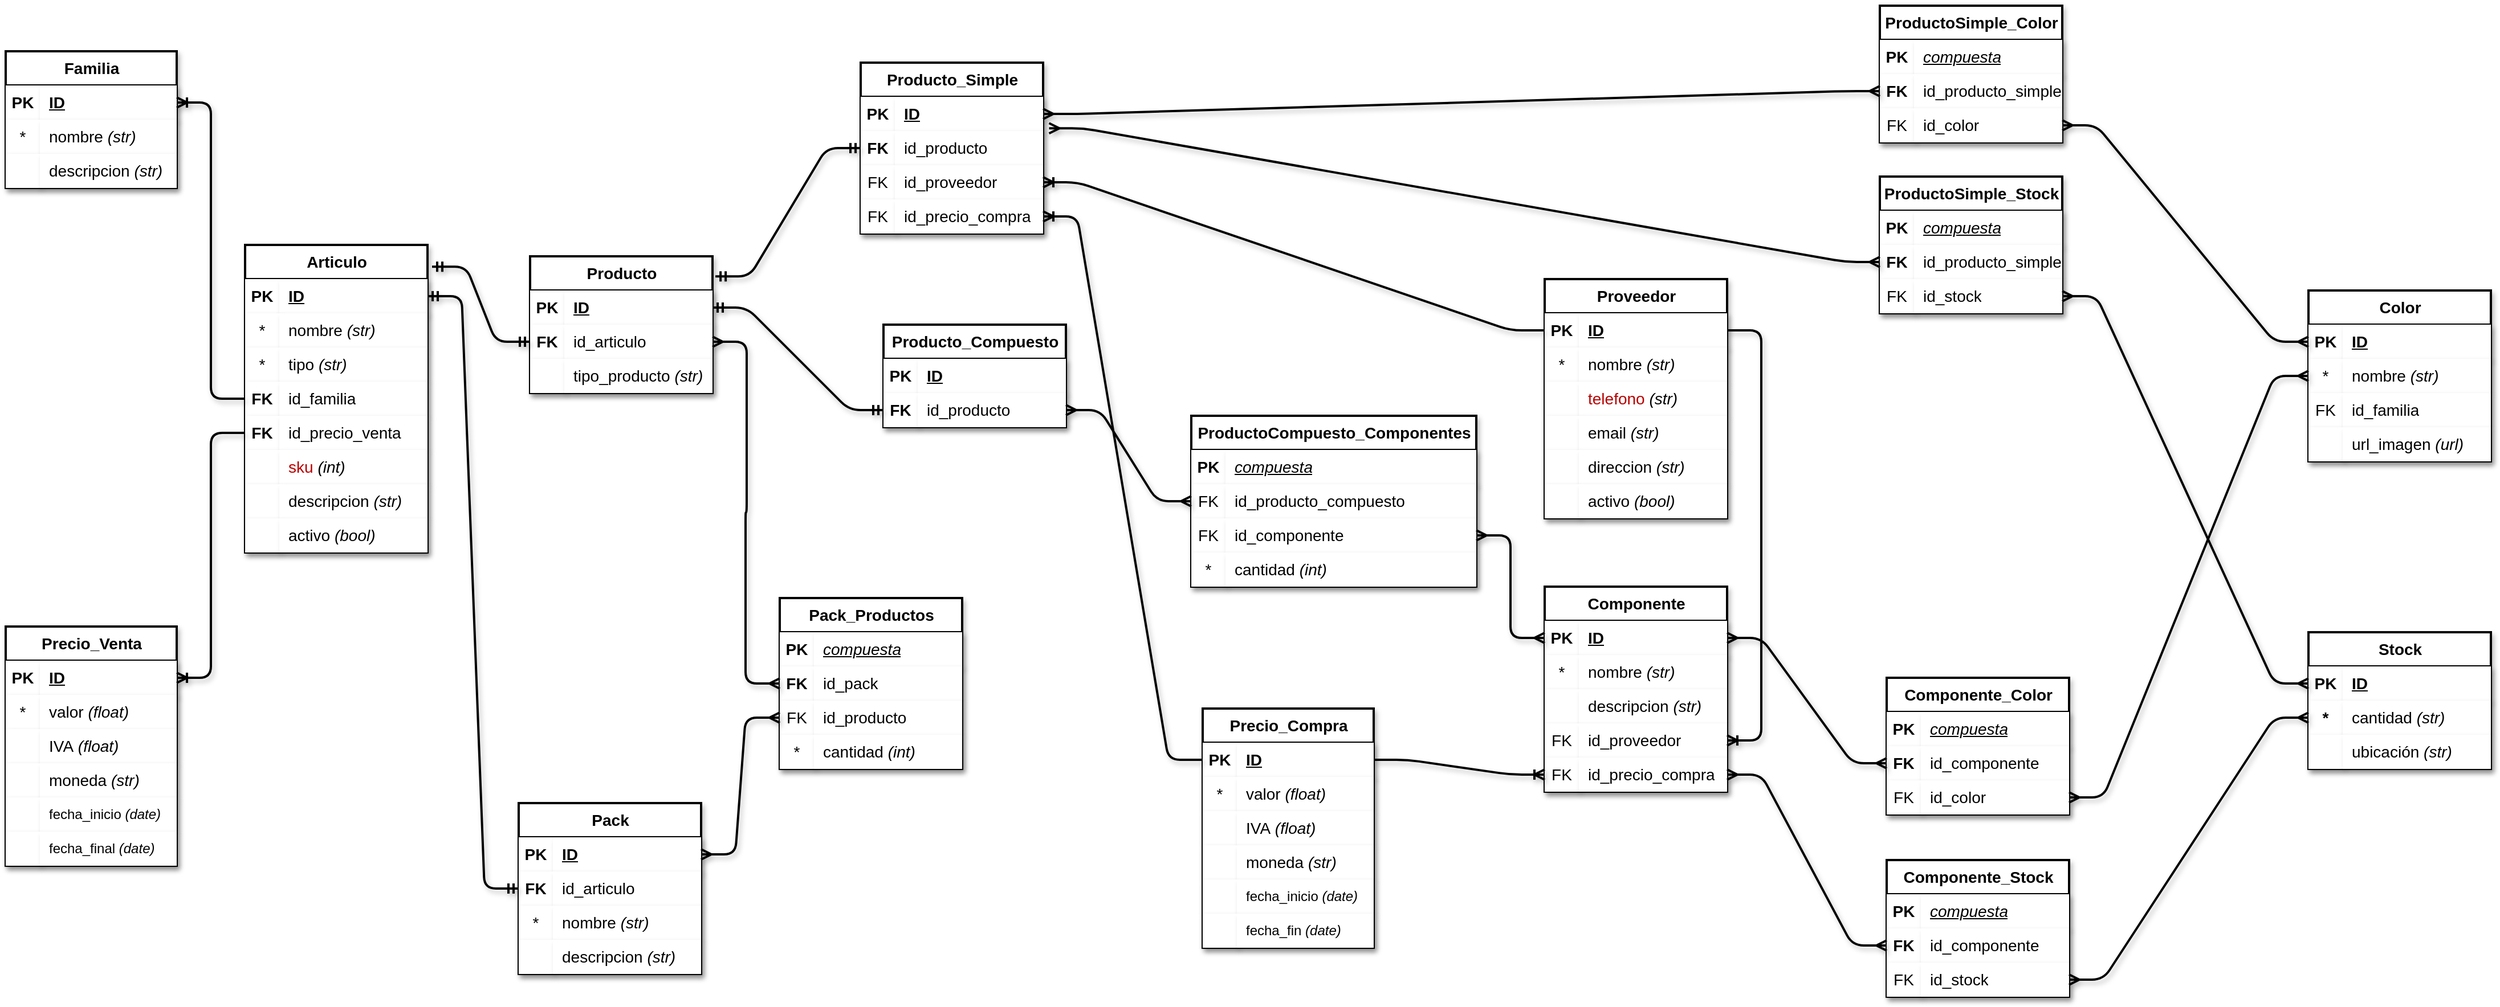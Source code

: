 <mxfile>
    <diagram id="NNr4PjJ0mSAOnIm4QLxb" name="Entity-Relation">
        <mxGraphModel dx="2030" dy="1408" grid="0" gridSize="10" guides="1" tooltips="1" connect="1" arrows="1" fold="1" page="0" pageScale="1" pageWidth="1169" pageHeight="827" background="light-dark(#FFFFFF,#3B3B3B)" math="0" shadow="0">
            <root>
                <mxCell id="0"/>
                <mxCell id="1" parent="0"/>
                <mxCell id="2" value="Articulo" style="shape=table;startSize=30;container=1;collapsible=1;childLayout=tableLayout;fixedRows=1;rowLines=0;fontStyle=1;align=center;resizeLast=1;html=1;strokeWidth=2;fontSize=14;fillColor=light-dark(#FFFFFF,#000000);shadow=1;" parent="1" vertex="1">
                    <mxGeometry x="240" y="270" width="160" height="270" as="geometry">
                        <mxRectangle x="480" y="30" width="90" height="30" as="alternateBounds"/>
                    </mxGeometry>
                </mxCell>
                <mxCell id="3" value="" style="shape=tableRow;horizontal=0;startSize=0;swimlaneHead=0;swimlaneBody=0;fillColor=light-dark(#FFFFFF,#000000);collapsible=0;dropTarget=0;points=[[0,0.5],[1,0.5]];portConstraint=eastwest;top=0;left=0;right=0;bottom=1;strokeWidth=2;fontSize=14;shadow=1;" parent="2" vertex="1">
                    <mxGeometry y="30" width="160" height="30" as="geometry"/>
                </mxCell>
                <mxCell id="4" value="PK" style="shape=partialRectangle;connectable=0;fillColor=light-dark(#FFFFFF,#000000);top=0;left=0;bottom=0;right=0;fontStyle=1;overflow=hidden;whiteSpace=wrap;html=1;strokeWidth=2;fontSize=14;shadow=1;" parent="3" vertex="1">
                    <mxGeometry width="30" height="30" as="geometry">
                        <mxRectangle width="30" height="30" as="alternateBounds"/>
                    </mxGeometry>
                </mxCell>
                <mxCell id="5" value="ID" style="shape=partialRectangle;connectable=0;fillColor=light-dark(#FFFFFF,#000000);top=0;left=0;bottom=0;right=0;align=left;spacingLeft=6;fontStyle=5;overflow=hidden;whiteSpace=wrap;html=1;strokeWidth=2;fontSize=14;shadow=1;" parent="3" vertex="1">
                    <mxGeometry x="30" width="130" height="30" as="geometry">
                        <mxRectangle width="130" height="30" as="alternateBounds"/>
                    </mxGeometry>
                </mxCell>
                <mxCell id="6" value="" style="shape=tableRow;horizontal=0;startSize=0;swimlaneHead=0;swimlaneBody=0;fillColor=light-dark(#FFFFFF,#000000);collapsible=0;dropTarget=0;points=[[0,0.5],[1,0.5]];portConstraint=eastwest;top=0;left=0;right=0;bottom=0;strokeWidth=2;fontSize=14;shadow=1;" parent="2" vertex="1">
                    <mxGeometry y="60" width="160" height="30" as="geometry"/>
                </mxCell>
                <mxCell id="7" value="*" style="shape=partialRectangle;connectable=0;fillColor=light-dark(#FFFFFF,#000000);top=0;left=0;bottom=0;right=0;editable=1;overflow=hidden;whiteSpace=wrap;html=1;strokeWidth=2;fontSize=14;shadow=1;" parent="6" vertex="1">
                    <mxGeometry width="30" height="30" as="geometry">
                        <mxRectangle width="30" height="30" as="alternateBounds"/>
                    </mxGeometry>
                </mxCell>
                <mxCell id="8" value="nombre&lt;i&gt; (str)&lt;/i&gt;" style="shape=partialRectangle;connectable=0;fillColor=light-dark(#FFFFFF,#000000);top=0;left=0;bottom=0;right=0;align=left;spacingLeft=6;overflow=hidden;whiteSpace=wrap;html=1;strokeWidth=2;fontSize=14;shadow=1;" parent="6" vertex="1">
                    <mxGeometry x="30" width="130" height="30" as="geometry">
                        <mxRectangle width="130" height="30" as="alternateBounds"/>
                    </mxGeometry>
                </mxCell>
                <mxCell id="9" value="" style="shape=tableRow;horizontal=0;startSize=0;swimlaneHead=0;swimlaneBody=0;fillColor=light-dark(#FFFFFF,#000000);collapsible=0;dropTarget=0;points=[[0,0.5],[1,0.5]];portConstraint=eastwest;top=0;left=0;right=0;bottom=0;strokeWidth=2;fontSize=14;shadow=1;" parent="2" vertex="1">
                    <mxGeometry y="90" width="160" height="30" as="geometry"/>
                </mxCell>
                <mxCell id="10" value="*" style="shape=partialRectangle;connectable=0;fillColor=light-dark(#FFFFFF,#000000);top=0;left=0;bottom=0;right=0;editable=1;overflow=hidden;whiteSpace=wrap;html=1;strokeWidth=2;fontSize=14;shadow=1;" parent="9" vertex="1">
                    <mxGeometry width="30" height="30" as="geometry">
                        <mxRectangle width="30" height="30" as="alternateBounds"/>
                    </mxGeometry>
                </mxCell>
                <mxCell id="11" value="tipo&lt;i&gt;&amp;nbsp;(str)&lt;/i&gt;" style="shape=partialRectangle;connectable=0;fillColor=light-dark(#FFFFFF,#000000);top=0;left=0;bottom=0;right=0;align=left;spacingLeft=6;overflow=hidden;whiteSpace=wrap;html=1;strokeWidth=2;fontSize=14;shadow=1;" parent="9" vertex="1">
                    <mxGeometry x="30" width="130" height="30" as="geometry">
                        <mxRectangle width="130" height="30" as="alternateBounds"/>
                    </mxGeometry>
                </mxCell>
                <mxCell id="12" value="" style="shape=tableRow;horizontal=0;startSize=0;swimlaneHead=0;swimlaneBody=0;fillColor=light-dark(#FFFFFF,#000000);collapsible=0;dropTarget=0;points=[[0,0.5],[1,0.5]];portConstraint=eastwest;top=0;left=0;right=0;bottom=0;strokeWidth=2;fontSize=14;shadow=1;" parent="2" vertex="1">
                    <mxGeometry y="120" width="160" height="30" as="geometry"/>
                </mxCell>
                <mxCell id="13" value="&lt;span style=&quot;font-weight: 700;&quot;&gt;FK&lt;/span&gt;" style="shape=partialRectangle;connectable=0;fillColor=light-dark(#FFFFFF,#000000);top=0;left=0;bottom=0;right=0;editable=1;overflow=hidden;whiteSpace=wrap;html=1;fontColor=light-dark(#000000,#FFFFFF);strokeWidth=2;fontSize=14;shadow=1;" parent="12" vertex="1">
                    <mxGeometry width="30" height="30" as="geometry">
                        <mxRectangle width="30" height="30" as="alternateBounds"/>
                    </mxGeometry>
                </mxCell>
                <mxCell id="14" value="id_familia" style="shape=partialRectangle;connectable=0;fillColor=light-dark(#FFFFFF,#000000);top=0;left=0;bottom=0;right=0;align=left;spacingLeft=6;overflow=hidden;whiteSpace=wrap;html=1;strokeWidth=2;fontSize=14;shadow=1;" parent="12" vertex="1">
                    <mxGeometry x="30" width="130" height="30" as="geometry">
                        <mxRectangle width="130" height="30" as="alternateBounds"/>
                    </mxGeometry>
                </mxCell>
                <mxCell id="44" value="" style="shape=tableRow;horizontal=0;startSize=0;swimlaneHead=0;swimlaneBody=0;fillColor=light-dark(#FFFFFF,#000000);collapsible=0;dropTarget=0;points=[[0,0.5],[1,0.5]];portConstraint=eastwest;top=0;left=0;right=0;bottom=0;strokeColor=light-dark(#000000,#FFFFFF);strokeWidth=2;fontSize=14;shadow=1;" parent="2" vertex="1">
                    <mxGeometry y="150" width="160" height="30" as="geometry"/>
                </mxCell>
                <mxCell id="45" value="&lt;span&gt;FK&lt;/span&gt;" style="shape=partialRectangle;connectable=0;fillColor=light-dark(#FFFFFF,#000000);top=0;left=0;bottom=0;right=0;fontStyle=1;overflow=hidden;whiteSpace=wrap;html=1;fontColor=light-dark(#000000,#FFFFFF);strokeWidth=2;fontSize=14;shadow=1;" parent="44" vertex="1">
                    <mxGeometry width="30" height="30" as="geometry">
                        <mxRectangle width="30" height="30" as="alternateBounds"/>
                    </mxGeometry>
                </mxCell>
                <mxCell id="46" value="id_precio_venta" style="shape=partialRectangle;connectable=0;fillColor=light-dark(#FFFFFF,#000000);top=0;left=0;bottom=0;right=0;align=left;spacingLeft=6;fontStyle=0;overflow=hidden;whiteSpace=wrap;html=1;strokeWidth=2;fontSize=14;shadow=1;" parent="44" vertex="1">
                    <mxGeometry x="30" width="130" height="30" as="geometry">
                        <mxRectangle width="130" height="30" as="alternateBounds"/>
                    </mxGeometry>
                </mxCell>
                <mxCell id="56" value="" style="shape=tableRow;horizontal=0;startSize=0;swimlaneHead=0;swimlaneBody=0;fillColor=light-dark(#FFFFFF,#000000);collapsible=0;dropTarget=0;points=[[0,0.5],[1,0.5]];portConstraint=eastwest;top=0;left=0;right=0;bottom=0;strokeWidth=2;fontSize=14;shadow=1;" parent="2" vertex="1">
                    <mxGeometry y="180" width="160" height="30" as="geometry"/>
                </mxCell>
                <mxCell id="57" value="" style="shape=partialRectangle;connectable=0;fillColor=light-dark(#FFFFFF,#000000);top=0;left=0;bottom=0;right=0;fontStyle=1;overflow=hidden;whiteSpace=wrap;html=1;strokeWidth=2;fontSize=14;shadow=1;" parent="56" vertex="1">
                    <mxGeometry width="30" height="30" as="geometry">
                        <mxRectangle width="30" height="30" as="alternateBounds"/>
                    </mxGeometry>
                </mxCell>
                <mxCell id="58" value="&lt;font&gt;&lt;font color=&quot;rgba(0, 0, 0, 0)&quot;&gt;sku&amp;nbsp;&lt;/font&gt;&lt;i style=&quot;color: light-dark(rgb(0, 0, 0), rgb(255, 255, 255));&quot;&gt;(int)&lt;/i&gt;&lt;/font&gt;" style="shape=partialRectangle;connectable=0;fillColor=light-dark(#FFFFFF,#000000);top=0;left=0;bottom=0;right=0;align=left;spacingLeft=6;fontStyle=0;overflow=hidden;whiteSpace=wrap;html=1;strokeWidth=2;fontSize=14;shadow=1;" parent="56" vertex="1">
                    <mxGeometry x="30" width="130" height="30" as="geometry">
                        <mxRectangle width="130" height="30" as="alternateBounds"/>
                    </mxGeometry>
                </mxCell>
                <mxCell id="53" value="" style="shape=tableRow;horizontal=0;startSize=0;swimlaneHead=0;swimlaneBody=0;fillColor=light-dark(#FFFFFF,#000000);collapsible=0;dropTarget=0;points=[[0,0.5],[1,0.5]];portConstraint=eastwest;top=0;left=0;right=0;bottom=0;strokeWidth=2;fontSize=14;shadow=1;" parent="2" vertex="1">
                    <mxGeometry y="210" width="160" height="30" as="geometry"/>
                </mxCell>
                <mxCell id="54" value="" style="shape=partialRectangle;connectable=0;fillColor=light-dark(#FFFFFF,#000000);top=0;left=0;bottom=0;right=0;fontStyle=0;overflow=hidden;whiteSpace=wrap;html=1;strokeWidth=2;fontSize=14;shadow=1;" parent="53" vertex="1">
                    <mxGeometry width="30" height="30" as="geometry">
                        <mxRectangle width="30" height="30" as="alternateBounds"/>
                    </mxGeometry>
                </mxCell>
                <mxCell id="55" value="descripcion&lt;i&gt;&amp;nbsp;(str)&lt;/i&gt;" style="shape=partialRectangle;connectable=0;fillColor=light-dark(#FFFFFF,#000000);top=0;left=0;bottom=0;right=0;align=left;spacingLeft=6;fontStyle=0;overflow=hidden;whiteSpace=wrap;html=1;strokeWidth=2;fontSize=14;shadow=1;" parent="53" vertex="1">
                    <mxGeometry x="30" width="130" height="30" as="geometry">
                        <mxRectangle width="130" height="30" as="alternateBounds"/>
                    </mxGeometry>
                </mxCell>
                <mxCell id="50" value="" style="shape=tableRow;horizontal=0;startSize=0;swimlaneHead=0;swimlaneBody=0;fillColor=light-dark(#FFFFFF,#000000);collapsible=0;dropTarget=0;points=[[0,0.5],[1,0.5]];portConstraint=eastwest;top=0;left=0;right=0;bottom=0;strokeWidth=2;fontSize=14;shadow=1;" parent="2" vertex="1">
                    <mxGeometry y="240" width="160" height="30" as="geometry"/>
                </mxCell>
                <mxCell id="51" value="" style="shape=partialRectangle;connectable=0;fillColor=light-dark(#FFFFFF,#000000);top=0;left=0;bottom=0;right=0;fontStyle=0;overflow=hidden;whiteSpace=wrap;html=1;strokeWidth=2;fontSize=14;shadow=1;" parent="50" vertex="1">
                    <mxGeometry width="30" height="30" as="geometry">
                        <mxRectangle width="30" height="30" as="alternateBounds"/>
                    </mxGeometry>
                </mxCell>
                <mxCell id="52" value="activo&lt;i&gt;&amp;nbsp;(bool)&lt;/i&gt;" style="shape=partialRectangle;connectable=0;fillColor=light-dark(#FFFFFF,#000000);top=0;left=0;bottom=0;right=0;align=left;spacingLeft=6;fontStyle=0;overflow=hidden;whiteSpace=wrap;html=1;strokeWidth=2;fontSize=14;shadow=1;" parent="50" vertex="1">
                    <mxGeometry x="30" width="130" height="30" as="geometry">
                        <mxRectangle width="130" height="30" as="alternateBounds"/>
                    </mxGeometry>
                </mxCell>
                <mxCell id="98" value="Precio_Venta" style="shape=table;startSize=30;container=1;collapsible=1;childLayout=tableLayout;fixedRows=1;rowLines=0;fontStyle=1;align=center;resizeLast=1;html=1;strokeWidth=2;fontSize=14;fillColor=light-dark(#FFFFFF,#000000);shadow=1;" parent="1" vertex="1">
                    <mxGeometry x="30" y="605" width="150.0" height="210" as="geometry">
                        <mxRectangle x="310" y="210" width="90" height="30" as="alternateBounds"/>
                    </mxGeometry>
                </mxCell>
                <mxCell id="99" value="" style="shape=tableRow;horizontal=0;startSize=0;swimlaneHead=0;swimlaneBody=0;fillColor=light-dark(#FFFFFF,#000000);collapsible=0;dropTarget=0;points=[[0,0.5],[1,0.5]];portConstraint=eastwest;top=0;left=0;right=0;bottom=1;strokeWidth=2;fontSize=14;shadow=1;" parent="98" vertex="1">
                    <mxGeometry y="30" width="150.0" height="30" as="geometry"/>
                </mxCell>
                <mxCell id="100" value="PK" style="shape=partialRectangle;connectable=0;fillColor=light-dark(#FFFFFF,#000000);top=0;left=0;bottom=0;right=0;fontStyle=1;overflow=hidden;whiteSpace=wrap;html=1;strokeWidth=2;fontSize=14;shadow=1;" parent="99" vertex="1">
                    <mxGeometry width="30" height="30" as="geometry">
                        <mxRectangle width="30" height="30" as="alternateBounds"/>
                    </mxGeometry>
                </mxCell>
                <mxCell id="101" value="ID" style="shape=partialRectangle;connectable=0;fillColor=light-dark(#FFFFFF,#000000);top=0;left=0;bottom=0;right=0;align=left;spacingLeft=6;fontStyle=5;overflow=hidden;whiteSpace=wrap;html=1;strokeWidth=2;fontSize=14;shadow=1;" parent="99" vertex="1">
                    <mxGeometry x="30" width="120.0" height="30" as="geometry">
                        <mxRectangle width="120.0" height="30" as="alternateBounds"/>
                    </mxGeometry>
                </mxCell>
                <mxCell id="102" value="" style="shape=tableRow;horizontal=0;startSize=0;swimlaneHead=0;swimlaneBody=0;fillColor=light-dark(#FFFFFF,#000000);collapsible=0;dropTarget=0;points=[[0,0.5],[1,0.5]];portConstraint=eastwest;top=0;left=0;right=0;bottom=0;strokeWidth=2;fontSize=14;shadow=1;" parent="98" vertex="1">
                    <mxGeometry y="60" width="150.0" height="30" as="geometry"/>
                </mxCell>
                <mxCell id="103" value="*" style="shape=partialRectangle;connectable=0;fillColor=light-dark(#FFFFFF,#000000);top=0;left=0;bottom=0;right=0;editable=1;overflow=hidden;whiteSpace=wrap;html=1;strokeWidth=2;fontSize=14;shadow=1;" parent="102" vertex="1">
                    <mxGeometry width="30" height="30" as="geometry">
                        <mxRectangle width="30" height="30" as="alternateBounds"/>
                    </mxGeometry>
                </mxCell>
                <mxCell id="104" value="valor&amp;nbsp;&lt;i&gt;(float)&lt;/i&gt;" style="shape=partialRectangle;connectable=0;fillColor=light-dark(#FFFFFF,#000000);top=0;left=0;bottom=0;right=0;align=left;spacingLeft=6;overflow=hidden;whiteSpace=wrap;html=1;strokeWidth=2;fontSize=14;shadow=1;" parent="102" vertex="1">
                    <mxGeometry x="30" width="120.0" height="30" as="geometry">
                        <mxRectangle width="120.0" height="30" as="alternateBounds"/>
                    </mxGeometry>
                </mxCell>
                <mxCell id="117" value="" style="shape=tableRow;horizontal=0;startSize=0;swimlaneHead=0;swimlaneBody=0;fillColor=light-dark(#FFFFFF,#000000);collapsible=0;dropTarget=0;points=[[0,0.5],[1,0.5]];portConstraint=eastwest;top=0;left=0;right=0;bottom=0;strokeWidth=2;fontSize=14;shadow=1;" parent="98" vertex="1">
                    <mxGeometry y="90" width="150.0" height="30" as="geometry"/>
                </mxCell>
                <mxCell id="118" value="" style="shape=partialRectangle;connectable=0;fillColor=light-dark(#FFFFFF,#000000);top=0;left=0;bottom=0;right=0;fontStyle=0;overflow=hidden;whiteSpace=wrap;html=1;strokeWidth=2;fontSize=14;shadow=1;" parent="117" vertex="1">
                    <mxGeometry width="30" height="30" as="geometry">
                        <mxRectangle width="30" height="30" as="alternateBounds"/>
                    </mxGeometry>
                </mxCell>
                <mxCell id="119" value="IVA&amp;nbsp;&lt;i&gt;(float)&lt;/i&gt;" style="shape=partialRectangle;connectable=0;fillColor=light-dark(#FFFFFF,#000000);top=0;left=0;bottom=0;right=0;align=left;spacingLeft=6;fontStyle=0;overflow=hidden;whiteSpace=wrap;html=1;strokeWidth=2;fontSize=14;shadow=1;" parent="117" vertex="1">
                    <mxGeometry x="30" width="120.0" height="30" as="geometry">
                        <mxRectangle width="120.0" height="30" as="alternateBounds"/>
                    </mxGeometry>
                </mxCell>
                <mxCell id="174" value="" style="shape=tableRow;horizontal=0;startSize=0;swimlaneHead=0;swimlaneBody=0;fillColor=light-dark(#FFFFFF,#000000);collapsible=0;dropTarget=0;points=[[0,0.5],[1,0.5]];portConstraint=eastwest;top=0;left=0;right=0;bottom=0;strokeWidth=2;fontSize=14;shadow=1;" parent="98" vertex="1">
                    <mxGeometry y="120" width="150.0" height="30" as="geometry"/>
                </mxCell>
                <mxCell id="175" value="" style="shape=partialRectangle;connectable=0;fillColor=light-dark(#FFFFFF,#000000);top=0;left=0;bottom=0;right=0;fontStyle=0;overflow=hidden;whiteSpace=wrap;html=1;strokeWidth=2;fontSize=14;shadow=1;" parent="174" vertex="1">
                    <mxGeometry width="30" height="30" as="geometry">
                        <mxRectangle width="30" height="30" as="alternateBounds"/>
                    </mxGeometry>
                </mxCell>
                <mxCell id="176" value="moneda&lt;i&gt;&amp;nbsp;(str)&lt;/i&gt;" style="shape=partialRectangle;connectable=0;fillColor=light-dark(#FFFFFF,#000000);top=0;left=0;bottom=0;right=0;align=left;spacingLeft=6;fontStyle=0;overflow=hidden;whiteSpace=wrap;html=1;strokeWidth=2;fontSize=14;shadow=1;" parent="174" vertex="1">
                    <mxGeometry x="30" width="120.0" height="30" as="geometry">
                        <mxRectangle width="120.0" height="30" as="alternateBounds"/>
                    </mxGeometry>
                </mxCell>
                <mxCell id="463" value="" style="shape=tableRow;horizontal=0;startSize=0;swimlaneHead=0;swimlaneBody=0;fillColor=light-dark(#FFFFFF,#000000);collapsible=0;dropTarget=0;points=[[0,0.5],[1,0.5]];portConstraint=eastwest;top=0;left=0;right=0;bottom=0;shadow=1;" vertex="1" parent="98">
                    <mxGeometry y="150" width="150.0" height="30" as="geometry"/>
                </mxCell>
                <mxCell id="464" value="" style="shape=partialRectangle;connectable=0;fillColor=light-dark(#FFFFFF,#000000);top=0;left=0;bottom=0;right=0;fontStyle=0;overflow=hidden;whiteSpace=wrap;html=1;shadow=1;" vertex="1" parent="463">
                    <mxGeometry width="30" height="30" as="geometry">
                        <mxRectangle width="30" height="30" as="alternateBounds"/>
                    </mxGeometry>
                </mxCell>
                <mxCell id="465" value="fecha_inicio&lt;i&gt;&amp;nbsp;(date)&lt;/i&gt;" style="shape=partialRectangle;connectable=0;fillColor=light-dark(#FFFFFF,#000000);top=0;left=0;bottom=0;right=0;align=left;spacingLeft=6;fontStyle=0;overflow=hidden;whiteSpace=wrap;html=1;shadow=1;" vertex="1" parent="463">
                    <mxGeometry x="30" width="120.0" height="30" as="geometry">
                        <mxRectangle width="120.0" height="30" as="alternateBounds"/>
                    </mxGeometry>
                </mxCell>
                <mxCell id="466" value="" style="shape=tableRow;horizontal=0;startSize=0;swimlaneHead=0;swimlaneBody=0;fillColor=light-dark(#FFFFFF,#000000);collapsible=0;dropTarget=0;points=[[0,0.5],[1,0.5]];portConstraint=eastwest;top=0;left=0;right=0;bottom=0;shadow=1;" vertex="1" parent="98">
                    <mxGeometry y="180" width="150.0" height="30" as="geometry"/>
                </mxCell>
                <mxCell id="467" value="" style="shape=partialRectangle;connectable=0;fillColor=light-dark(#FFFFFF,#000000);top=0;left=0;bottom=0;right=0;fontStyle=0;overflow=hidden;whiteSpace=wrap;html=1;shadow=1;" vertex="1" parent="466">
                    <mxGeometry width="30" height="30" as="geometry">
                        <mxRectangle width="30" height="30" as="alternateBounds"/>
                    </mxGeometry>
                </mxCell>
                <mxCell id="468" value="fecha_final &lt;i&gt;(date)&lt;/i&gt;" style="shape=partialRectangle;connectable=0;fillColor=light-dark(#FFFFFF,#000000);top=0;left=0;bottom=0;right=0;align=left;spacingLeft=6;fontStyle=0;overflow=hidden;whiteSpace=wrap;html=1;shadow=1;" vertex="1" parent="466">
                    <mxGeometry x="30" width="120.0" height="30" as="geometry">
                        <mxRectangle width="120.0" height="30" as="alternateBounds"/>
                    </mxGeometry>
                </mxCell>
                <mxCell id="123" value="Color" style="shape=table;startSize=30;container=1;collapsible=1;childLayout=tableLayout;fixedRows=1;rowLines=0;fontStyle=1;align=center;resizeLast=1;html=1;strokeWidth=2;fontSize=14;fillColor=light-dark(#FFFFFF,#000000);shadow=1;" parent="1" vertex="1">
                    <mxGeometry x="2050" y="310" width="160.0" height="150" as="geometry">
                        <mxRectangle x="310" y="210" width="90" height="30" as="alternateBounds"/>
                    </mxGeometry>
                </mxCell>
                <mxCell id="124" value="" style="shape=tableRow;horizontal=0;startSize=0;swimlaneHead=0;swimlaneBody=0;fillColor=light-dark(#FFFFFF,#000000);collapsible=0;dropTarget=0;points=[[0,0.5],[1,0.5]];portConstraint=eastwest;top=0;left=0;right=0;bottom=1;strokeWidth=2;fontSize=14;shadow=1;" parent="123" vertex="1">
                    <mxGeometry y="30" width="160.0" height="30" as="geometry"/>
                </mxCell>
                <mxCell id="125" value="PK" style="shape=partialRectangle;connectable=0;fillColor=light-dark(#FFFFFF,#000000);top=0;left=0;bottom=0;right=0;fontStyle=1;overflow=hidden;whiteSpace=wrap;html=1;strokeWidth=2;fontSize=14;shadow=1;" parent="124" vertex="1">
                    <mxGeometry width="30" height="30" as="geometry">
                        <mxRectangle width="30" height="30" as="alternateBounds"/>
                    </mxGeometry>
                </mxCell>
                <mxCell id="126" value="ID" style="shape=partialRectangle;connectable=0;fillColor=light-dark(#FFFFFF,#000000);top=0;left=0;bottom=0;right=0;align=left;spacingLeft=6;fontStyle=5;overflow=hidden;whiteSpace=wrap;html=1;strokeWidth=2;fontSize=14;shadow=1;" parent="124" vertex="1">
                    <mxGeometry x="30" width="130.0" height="30" as="geometry">
                        <mxRectangle width="130.0" height="30" as="alternateBounds"/>
                    </mxGeometry>
                </mxCell>
                <mxCell id="127" value="" style="shape=tableRow;horizontal=0;startSize=0;swimlaneHead=0;swimlaneBody=0;fillColor=light-dark(#FFFFFF,#000000);collapsible=0;dropTarget=0;points=[[0,0.5],[1,0.5]];portConstraint=eastwest;top=0;left=0;right=0;bottom=0;strokeWidth=2;fontSize=14;shadow=1;" parent="123" vertex="1">
                    <mxGeometry y="60" width="160.0" height="30" as="geometry"/>
                </mxCell>
                <mxCell id="128" value="*" style="shape=partialRectangle;connectable=0;fillColor=light-dark(#FFFFFF,#000000);top=0;left=0;bottom=0;right=0;editable=1;overflow=hidden;whiteSpace=wrap;html=1;strokeWidth=2;fontSize=14;shadow=1;" parent="127" vertex="1">
                    <mxGeometry width="30" height="30" as="geometry">
                        <mxRectangle width="30" height="30" as="alternateBounds"/>
                    </mxGeometry>
                </mxCell>
                <mxCell id="129" value="nombre&lt;i&gt; (str)&lt;/i&gt;" style="shape=partialRectangle;connectable=0;fillColor=light-dark(#FFFFFF,#000000);top=0;left=0;bottom=0;right=0;align=left;spacingLeft=6;overflow=hidden;whiteSpace=wrap;html=1;strokeWidth=2;fontSize=14;shadow=1;" parent="127" vertex="1">
                    <mxGeometry x="30" width="130.0" height="30" as="geometry">
                        <mxRectangle width="130.0" height="30" as="alternateBounds"/>
                    </mxGeometry>
                </mxCell>
                <mxCell id="446" value="" style="shape=tableRow;horizontal=0;startSize=0;swimlaneHead=0;swimlaneBody=0;fillColor=light-dark(#FFFFFF,#000000);collapsible=0;dropTarget=0;points=[[0,0.5],[1,0.5]];portConstraint=eastwest;top=0;left=0;right=0;bottom=0;strokeWidth=2;fontSize=14;shadow=1;" parent="123" vertex="1">
                    <mxGeometry y="90" width="160.0" height="30" as="geometry"/>
                </mxCell>
                <mxCell id="447" value="FK" style="shape=partialRectangle;connectable=0;fillColor=light-dark(#FFFFFF,#000000);top=0;left=0;bottom=0;right=0;fontStyle=0;overflow=hidden;whiteSpace=wrap;html=1;strokeWidth=2;fontSize=14;shadow=1;" parent="446" vertex="1">
                    <mxGeometry width="30" height="30" as="geometry">
                        <mxRectangle width="30" height="30" as="alternateBounds"/>
                    </mxGeometry>
                </mxCell>
                <mxCell id="448" value="id_familia" style="shape=partialRectangle;connectable=0;fillColor=light-dark(#FFFFFF,#000000);top=0;left=0;bottom=0;right=0;align=left;spacingLeft=6;fontStyle=0;overflow=hidden;whiteSpace=wrap;html=1;strokeWidth=2;fontSize=14;shadow=1;" parent="446" vertex="1">
                    <mxGeometry x="30" width="130.0" height="30" as="geometry">
                        <mxRectangle width="130.0" height="30" as="alternateBounds"/>
                    </mxGeometry>
                </mxCell>
                <mxCell id="130" value="" style="shape=tableRow;horizontal=0;startSize=0;swimlaneHead=0;swimlaneBody=0;fillColor=light-dark(#FFFFFF,#000000);collapsible=0;dropTarget=0;points=[[0,0.5],[1,0.5]];portConstraint=eastwest;top=0;left=0;right=0;bottom=0;strokeWidth=2;fontSize=14;shadow=1;" parent="123" vertex="1">
                    <mxGeometry y="120" width="160.0" height="30" as="geometry"/>
                </mxCell>
                <mxCell id="131" value="" style="shape=partialRectangle;connectable=0;fillColor=light-dark(#FFFFFF,#000000);top=0;left=0;bottom=0;right=0;fontStyle=0;overflow=hidden;whiteSpace=wrap;html=1;strokeWidth=2;fontSize=14;shadow=1;" parent="130" vertex="1">
                    <mxGeometry width="30" height="30" as="geometry">
                        <mxRectangle width="30" height="30" as="alternateBounds"/>
                    </mxGeometry>
                </mxCell>
                <mxCell id="132" value="url_imagen&lt;i&gt; (url)&lt;/i&gt;" style="shape=partialRectangle;connectable=0;fillColor=light-dark(#FFFFFF,#000000);top=0;left=0;bottom=0;right=0;align=left;spacingLeft=6;fontStyle=0;overflow=hidden;whiteSpace=wrap;html=1;strokeWidth=2;fontSize=14;shadow=1;" parent="130" vertex="1">
                    <mxGeometry x="30" width="130.0" height="30" as="geometry">
                        <mxRectangle width="130.0" height="30" as="alternateBounds"/>
                    </mxGeometry>
                </mxCell>
                <mxCell id="133" value="Proveedor" style="shape=table;startSize=30;container=1;collapsible=1;childLayout=tableLayout;fixedRows=1;rowLines=0;fontStyle=1;align=center;resizeLast=1;html=1;strokeWidth=2;fontSize=14;fillColor=light-dark(#FFFFFF,#000000);shadow=1;" parent="1" vertex="1">
                    <mxGeometry x="1380" y="300" width="160" height="210" as="geometry">
                        <mxRectangle x="310" y="210" width="90" height="30" as="alternateBounds"/>
                    </mxGeometry>
                </mxCell>
                <mxCell id="134" value="" style="shape=tableRow;horizontal=0;startSize=0;swimlaneHead=0;swimlaneBody=0;fillColor=light-dark(#FFFFFF,#000000);collapsible=0;dropTarget=0;points=[[0,0.5],[1,0.5]];portConstraint=eastwest;top=0;left=0;right=0;bottom=1;strokeWidth=2;fontSize=14;shadow=1;" parent="133" vertex="1">
                    <mxGeometry y="30" width="160" height="30" as="geometry"/>
                </mxCell>
                <mxCell id="135" value="PK" style="shape=partialRectangle;connectable=0;fillColor=light-dark(#FFFFFF,#000000);top=0;left=0;bottom=0;right=0;fontStyle=1;overflow=hidden;whiteSpace=wrap;html=1;strokeWidth=2;fontSize=14;shadow=1;" parent="134" vertex="1">
                    <mxGeometry width="30" height="30" as="geometry">
                        <mxRectangle width="30" height="30" as="alternateBounds"/>
                    </mxGeometry>
                </mxCell>
                <mxCell id="136" value="ID" style="shape=partialRectangle;connectable=0;fillColor=light-dark(#FFFFFF,#000000);top=0;left=0;bottom=0;right=0;align=left;spacingLeft=6;fontStyle=5;overflow=hidden;whiteSpace=wrap;html=1;strokeWidth=2;fontSize=14;shadow=1;" parent="134" vertex="1">
                    <mxGeometry x="30" width="130" height="30" as="geometry">
                        <mxRectangle width="130" height="30" as="alternateBounds"/>
                    </mxGeometry>
                </mxCell>
                <mxCell id="137" value="" style="shape=tableRow;horizontal=0;startSize=0;swimlaneHead=0;swimlaneBody=0;fillColor=light-dark(#FFFFFF,#000000);collapsible=0;dropTarget=0;points=[[0,0.5],[1,0.5]];portConstraint=eastwest;top=0;left=0;right=0;bottom=0;strokeWidth=2;fontSize=14;shadow=1;" parent="133" vertex="1">
                    <mxGeometry y="60" width="160" height="30" as="geometry"/>
                </mxCell>
                <mxCell id="138" value="*" style="shape=partialRectangle;connectable=0;fillColor=light-dark(#FFFFFF,#000000);top=0;left=0;bottom=0;right=0;editable=1;overflow=hidden;whiteSpace=wrap;html=1;strokeWidth=2;fontSize=14;shadow=1;" parent="137" vertex="1">
                    <mxGeometry width="30" height="30" as="geometry">
                        <mxRectangle width="30" height="30" as="alternateBounds"/>
                    </mxGeometry>
                </mxCell>
                <mxCell id="139" value="nombre&lt;i&gt; (str)&lt;/i&gt;" style="shape=partialRectangle;connectable=0;fillColor=light-dark(#FFFFFF,#000000);top=0;left=0;bottom=0;right=0;align=left;spacingLeft=6;overflow=hidden;whiteSpace=wrap;html=1;strokeWidth=2;fontSize=14;shadow=1;" parent="137" vertex="1">
                    <mxGeometry x="30" width="130" height="30" as="geometry">
                        <mxRectangle width="130" height="30" as="alternateBounds"/>
                    </mxGeometry>
                </mxCell>
                <mxCell id="149" value="" style="shape=tableRow;horizontal=0;startSize=0;swimlaneHead=0;swimlaneBody=0;fillColor=light-dark(#FFFFFF,#000000);collapsible=0;dropTarget=0;points=[[0,0.5],[1,0.5]];portConstraint=eastwest;top=0;left=0;right=0;bottom=0;strokeWidth=2;fontSize=14;shadow=1;" parent="133" vertex="1">
                    <mxGeometry y="90" width="160" height="30" as="geometry"/>
                </mxCell>
                <mxCell id="150" value="" style="shape=partialRectangle;connectable=0;fillColor=light-dark(#FFFFFF,#000000);top=0;left=0;bottom=0;right=0;fontStyle=1;overflow=hidden;whiteSpace=wrap;html=1;strokeWidth=2;fontSize=14;shadow=1;" parent="149" vertex="1">
                    <mxGeometry width="30" height="30" as="geometry">
                        <mxRectangle width="30" height="30" as="alternateBounds"/>
                    </mxGeometry>
                </mxCell>
                <mxCell id="151" value="&lt;font&gt;&lt;font color=&quot;rgba(0, 0, 0, 0)&quot;&gt;telefono&lt;i&gt;&amp;nbsp;&lt;/i&gt;&lt;/font&gt;&lt;span style=&quot;color: light-dark(rgb(0, 0, 0), rgb(255, 255, 255));&quot;&gt;&lt;i&gt;(str)&lt;/i&gt;&lt;/span&gt;&lt;/font&gt;" style="shape=partialRectangle;connectable=0;fillColor=light-dark(#FFFFFF,#000000);top=0;left=0;bottom=0;right=0;align=left;spacingLeft=6;fontStyle=0;overflow=hidden;whiteSpace=wrap;html=1;strokeWidth=2;fontSize=14;shadow=1;" parent="149" vertex="1">
                    <mxGeometry x="30" width="130" height="30" as="geometry">
                        <mxRectangle width="130" height="30" as="alternateBounds"/>
                    </mxGeometry>
                </mxCell>
                <mxCell id="152" value="" style="shape=tableRow;horizontal=0;startSize=0;swimlaneHead=0;swimlaneBody=0;fillColor=light-dark(#FFFFFF,#000000);collapsible=0;dropTarget=0;points=[[0,0.5],[1,0.5]];portConstraint=eastwest;top=0;left=0;right=0;bottom=0;strokeWidth=2;fontSize=14;shadow=1;" parent="133" vertex="1">
                    <mxGeometry y="120" width="160" height="30" as="geometry"/>
                </mxCell>
                <mxCell id="153" value="" style="shape=partialRectangle;connectable=0;fillColor=light-dark(#FFFFFF,#000000);top=0;left=0;bottom=0;right=0;fontStyle=0;overflow=hidden;whiteSpace=wrap;html=1;strokeWidth=2;fontSize=14;shadow=1;" parent="152" vertex="1">
                    <mxGeometry width="30" height="30" as="geometry">
                        <mxRectangle width="30" height="30" as="alternateBounds"/>
                    </mxGeometry>
                </mxCell>
                <mxCell id="154" value="email&amp;nbsp;&lt;i&gt;(str)&lt;/i&gt;" style="shape=partialRectangle;connectable=0;fillColor=light-dark(#FFFFFF,#000000);top=0;left=0;bottom=0;right=0;align=left;spacingLeft=6;fontStyle=0;overflow=hidden;whiteSpace=wrap;html=1;strokeWidth=2;fontSize=14;shadow=1;" parent="152" vertex="1">
                    <mxGeometry x="30" width="130" height="30" as="geometry">
                        <mxRectangle width="130" height="30" as="alternateBounds"/>
                    </mxGeometry>
                </mxCell>
                <mxCell id="161" value="" style="shape=tableRow;horizontal=0;startSize=0;swimlaneHead=0;swimlaneBody=0;fillColor=light-dark(#FFFFFF,#000000);collapsible=0;dropTarget=0;points=[[0,0.5],[1,0.5]];portConstraint=eastwest;top=0;left=0;right=0;bottom=0;strokeWidth=2;fontSize=14;shadow=1;" parent="133" vertex="1">
                    <mxGeometry y="150" width="160" height="30" as="geometry"/>
                </mxCell>
                <mxCell id="162" value="" style="shape=partialRectangle;connectable=0;fillColor=light-dark(#FFFFFF,#000000);top=0;left=0;bottom=0;right=0;fontStyle=0;overflow=hidden;whiteSpace=wrap;html=1;strokeWidth=2;fontSize=14;shadow=1;" parent="161" vertex="1">
                    <mxGeometry width="30" height="30" as="geometry">
                        <mxRectangle width="30" height="30" as="alternateBounds"/>
                    </mxGeometry>
                </mxCell>
                <mxCell id="163" value="direccion&lt;i&gt;&amp;nbsp;(str)&lt;/i&gt;" style="shape=partialRectangle;connectable=0;fillColor=light-dark(#FFFFFF,#000000);top=0;left=0;bottom=0;right=0;align=left;spacingLeft=6;fontStyle=0;overflow=hidden;whiteSpace=wrap;html=1;strokeWidth=2;fontSize=14;shadow=1;" parent="161" vertex="1">
                    <mxGeometry x="30" width="130" height="30" as="geometry">
                        <mxRectangle width="130" height="30" as="alternateBounds"/>
                    </mxGeometry>
                </mxCell>
                <mxCell id="155" value="" style="shape=tableRow;horizontal=0;startSize=0;swimlaneHead=0;swimlaneBody=0;fillColor=light-dark(#FFFFFF,#000000);collapsible=0;dropTarget=0;points=[[0,0.5],[1,0.5]];portConstraint=eastwest;top=0;left=0;right=0;bottom=0;strokeWidth=2;fontSize=14;shadow=1;" parent="133" vertex="1">
                    <mxGeometry y="180" width="160" height="30" as="geometry"/>
                </mxCell>
                <mxCell id="156" value="" style="shape=partialRectangle;connectable=0;fillColor=light-dark(#FFFFFF,#000000);top=0;left=0;bottom=0;right=0;fontStyle=0;overflow=hidden;whiteSpace=wrap;html=1;strokeWidth=2;fontSize=14;shadow=1;" parent="155" vertex="1">
                    <mxGeometry width="30" height="30" as="geometry">
                        <mxRectangle width="30" height="30" as="alternateBounds"/>
                    </mxGeometry>
                </mxCell>
                <mxCell id="157" value="activo&lt;i&gt;&amp;nbsp;(bool)&lt;/i&gt;" style="shape=partialRectangle;connectable=0;fillColor=light-dark(#FFFFFF,#000000);top=0;left=0;bottom=0;right=0;align=left;spacingLeft=6;fontStyle=0;overflow=hidden;whiteSpace=wrap;html=1;strokeWidth=2;fontSize=14;shadow=1;" parent="155" vertex="1">
                    <mxGeometry x="30" width="130" height="30" as="geometry">
                        <mxRectangle width="130" height="30" as="alternateBounds"/>
                    </mxGeometry>
                </mxCell>
                <mxCell id="164" value="Familia" style="shape=table;startSize=30;container=1;collapsible=1;childLayout=tableLayout;fixedRows=1;rowLines=0;fontStyle=1;align=center;resizeLast=1;html=1;strokeWidth=2;fontSize=14;fillColor=light-dark(#FFFFFF,#000000);shadow=1;" parent="1" vertex="1">
                    <mxGeometry x="30" y="100" width="150.0" height="120" as="geometry">
                        <mxRectangle x="310" y="210" width="90" height="30" as="alternateBounds"/>
                    </mxGeometry>
                </mxCell>
                <mxCell id="165" value="" style="shape=tableRow;horizontal=0;startSize=0;swimlaneHead=0;swimlaneBody=0;fillColor=light-dark(#FFFFFF,#000000);collapsible=0;dropTarget=0;points=[[0,0.5],[1,0.5]];portConstraint=eastwest;top=0;left=0;right=0;bottom=1;strokeWidth=2;fontSize=14;shadow=1;" parent="164" vertex="1">
                    <mxGeometry y="30" width="150.0" height="30" as="geometry"/>
                </mxCell>
                <mxCell id="166" value="PK" style="shape=partialRectangle;connectable=0;fillColor=light-dark(#FFFFFF,#000000);top=0;left=0;bottom=0;right=0;fontStyle=1;overflow=hidden;whiteSpace=wrap;html=1;strokeWidth=2;fontSize=14;shadow=1;" parent="165" vertex="1">
                    <mxGeometry width="30" height="30" as="geometry">
                        <mxRectangle width="30" height="30" as="alternateBounds"/>
                    </mxGeometry>
                </mxCell>
                <mxCell id="167" value="ID" style="shape=partialRectangle;connectable=0;fillColor=light-dark(#FFFFFF,#000000);top=0;left=0;bottom=0;right=0;align=left;spacingLeft=6;fontStyle=5;overflow=hidden;whiteSpace=wrap;html=1;strokeWidth=2;fontSize=14;shadow=1;" parent="165" vertex="1">
                    <mxGeometry x="30" width="120.0" height="30" as="geometry">
                        <mxRectangle width="120.0" height="30" as="alternateBounds"/>
                    </mxGeometry>
                </mxCell>
                <mxCell id="168" value="" style="shape=tableRow;horizontal=0;startSize=0;swimlaneHead=0;swimlaneBody=0;fillColor=light-dark(#FFFFFF,#000000);collapsible=0;dropTarget=0;points=[[0,0.5],[1,0.5]];portConstraint=eastwest;top=0;left=0;right=0;bottom=0;strokeWidth=2;fontSize=14;shadow=1;" parent="164" vertex="1">
                    <mxGeometry y="60" width="150.0" height="30" as="geometry"/>
                </mxCell>
                <mxCell id="169" value="*" style="shape=partialRectangle;connectable=0;fillColor=light-dark(#FFFFFF,#000000);top=0;left=0;bottom=0;right=0;editable=1;overflow=hidden;whiteSpace=wrap;html=1;strokeWidth=2;fontSize=14;shadow=1;" parent="168" vertex="1">
                    <mxGeometry width="30" height="30" as="geometry">
                        <mxRectangle width="30" height="30" as="alternateBounds"/>
                    </mxGeometry>
                </mxCell>
                <mxCell id="170" value="nombre&lt;i&gt; (str)&lt;/i&gt;" style="shape=partialRectangle;connectable=0;fillColor=light-dark(#FFFFFF,#000000);top=0;left=0;bottom=0;right=0;align=left;spacingLeft=6;overflow=hidden;whiteSpace=wrap;html=1;strokeWidth=2;fontSize=14;shadow=1;" parent="168" vertex="1">
                    <mxGeometry x="30" width="120.0" height="30" as="geometry">
                        <mxRectangle width="120.0" height="30" as="alternateBounds"/>
                    </mxGeometry>
                </mxCell>
                <mxCell id="171" value="" style="shape=tableRow;horizontal=0;startSize=0;swimlaneHead=0;swimlaneBody=0;fillColor=light-dark(#FFFFFF,#000000);collapsible=0;dropTarget=0;points=[[0,0.5],[1,0.5]];portConstraint=eastwest;top=0;left=0;right=0;bottom=0;strokeWidth=2;fontSize=14;shadow=1;" parent="164" vertex="1">
                    <mxGeometry y="90" width="150.0" height="30" as="geometry"/>
                </mxCell>
                <mxCell id="172" value="" style="shape=partialRectangle;connectable=0;fillColor=light-dark(#FFFFFF,#000000);top=0;left=0;bottom=0;right=0;fontStyle=0;overflow=hidden;whiteSpace=wrap;html=1;strokeWidth=2;fontSize=14;shadow=1;" parent="171" vertex="1">
                    <mxGeometry width="30" height="30" as="geometry">
                        <mxRectangle width="30" height="30" as="alternateBounds"/>
                    </mxGeometry>
                </mxCell>
                <mxCell id="173" value="descripcion&lt;i&gt;&amp;nbsp;(str)&lt;/i&gt;" style="shape=partialRectangle;connectable=0;fillColor=light-dark(#FFFFFF,#000000);top=0;left=0;bottom=0;right=0;align=left;spacingLeft=6;fontStyle=0;overflow=hidden;whiteSpace=wrap;html=1;strokeWidth=2;fontSize=14;shadow=1;" parent="171" vertex="1">
                    <mxGeometry x="30" width="120.0" height="30" as="geometry">
                        <mxRectangle width="120.0" height="30" as="alternateBounds"/>
                    </mxGeometry>
                </mxCell>
                <mxCell id="177" value="Producto" style="shape=table;startSize=30;container=1;collapsible=1;childLayout=tableLayout;fixedRows=1;rowLines=0;fontStyle=1;align=center;resizeLast=1;html=1;strokeWidth=2;fontSize=14;fillColor=light-dark(#FFFFFF,#000000);shadow=1;" parent="1" vertex="1">
                    <mxGeometry x="490" y="280" width="160" height="120" as="geometry">
                        <mxRectangle x="310" y="210" width="90" height="30" as="alternateBounds"/>
                    </mxGeometry>
                </mxCell>
                <mxCell id="178" value="" style="shape=tableRow;horizontal=0;startSize=0;swimlaneHead=0;swimlaneBody=0;fillColor=light-dark(#FFFFFF,#000000);collapsible=0;dropTarget=0;points=[[0,0.5],[1,0.5]];portConstraint=eastwest;top=0;left=0;right=0;bottom=1;strokeWidth=2;fontSize=14;shadow=1;" parent="177" vertex="1">
                    <mxGeometry y="30" width="160" height="30" as="geometry"/>
                </mxCell>
                <mxCell id="179" value="PK" style="shape=partialRectangle;connectable=0;fillColor=light-dark(#FFFFFF,#000000);top=0;left=0;bottom=0;right=0;fontStyle=1;overflow=hidden;whiteSpace=wrap;html=1;strokeWidth=2;fontSize=14;shadow=1;" parent="178" vertex="1">
                    <mxGeometry width="30" height="30" as="geometry">
                        <mxRectangle width="30" height="30" as="alternateBounds"/>
                    </mxGeometry>
                </mxCell>
                <mxCell id="180" value="ID" style="shape=partialRectangle;connectable=0;fillColor=light-dark(#FFFFFF,#000000);top=0;left=0;bottom=0;right=0;align=left;spacingLeft=6;fontStyle=5;overflow=hidden;whiteSpace=wrap;html=1;strokeWidth=2;fontSize=14;shadow=1;" parent="178" vertex="1">
                    <mxGeometry x="30" width="130" height="30" as="geometry">
                        <mxRectangle width="130" height="30" as="alternateBounds"/>
                    </mxGeometry>
                </mxCell>
                <mxCell id="190" value="" style="shape=tableRow;horizontal=0;startSize=0;swimlaneHead=0;swimlaneBody=0;fillColor=light-dark(#FFFFFF,#000000);collapsible=0;dropTarget=0;points=[[0,0.5],[1,0.5]];portConstraint=eastwest;top=0;left=0;right=0;bottom=0;strokeWidth=2;fontSize=14;shadow=1;" parent="177" vertex="1">
                    <mxGeometry y="60" width="160" height="30" as="geometry"/>
                </mxCell>
                <mxCell id="191" value="FK" style="shape=partialRectangle;connectable=0;fillColor=light-dark(#FFFFFF,#000000);top=0;left=0;bottom=0;right=0;fontStyle=1;overflow=hidden;whiteSpace=wrap;html=1;strokeWidth=2;fontSize=14;shadow=1;" parent="190" vertex="1">
                    <mxGeometry width="30" height="30" as="geometry">
                        <mxRectangle width="30" height="30" as="alternateBounds"/>
                    </mxGeometry>
                </mxCell>
                <mxCell id="192" value="id_articulo" style="shape=partialRectangle;connectable=0;fillColor=light-dark(#FFFFFF,#000000);top=0;left=0;bottom=0;right=0;align=left;spacingLeft=6;fontStyle=0;overflow=hidden;whiteSpace=wrap;html=1;strokeWidth=2;fontSize=14;shadow=1;" parent="190" vertex="1">
                    <mxGeometry x="30" width="130" height="30" as="geometry">
                        <mxRectangle width="130" height="30" as="alternateBounds"/>
                    </mxGeometry>
                </mxCell>
                <mxCell id="184" value="" style="shape=tableRow;horizontal=0;startSize=0;swimlaneHead=0;swimlaneBody=0;fillColor=light-dark(#FFFFFF,#000000);collapsible=0;dropTarget=0;points=[[0,0.5],[1,0.5]];portConstraint=eastwest;top=0;left=0;right=0;bottom=0;strokeWidth=2;fontSize=14;shadow=1;" parent="177" vertex="1">
                    <mxGeometry y="90" width="160" height="30" as="geometry"/>
                </mxCell>
                <mxCell id="185" value="" style="shape=partialRectangle;connectable=0;fillColor=light-dark(#FFFFFF,#000000);top=0;left=0;bottom=0;right=0;fontStyle=0;overflow=hidden;whiteSpace=wrap;html=1;strokeWidth=2;fontSize=14;shadow=1;" parent="184" vertex="1">
                    <mxGeometry width="30" height="30" as="geometry">
                        <mxRectangle width="30" height="30" as="alternateBounds"/>
                    </mxGeometry>
                </mxCell>
                <mxCell id="186" value="tipo_producto&lt;i&gt;&amp;nbsp;(str)&lt;/i&gt;" style="shape=partialRectangle;connectable=0;fillColor=light-dark(#FFFFFF,#000000);top=0;left=0;bottom=0;right=0;align=left;spacingLeft=6;fontStyle=0;overflow=hidden;whiteSpace=wrap;html=1;strokeWidth=2;fontSize=14;shadow=1;" parent="184" vertex="1">
                    <mxGeometry x="30" width="130" height="30" as="geometry">
                        <mxRectangle width="130" height="30" as="alternateBounds"/>
                    </mxGeometry>
                </mxCell>
                <mxCell id="193" value="Producto_Simple" style="shape=table;startSize=30;container=1;collapsible=1;childLayout=tableLayout;fixedRows=1;rowLines=0;fontStyle=1;align=center;resizeLast=1;html=1;strokeWidth=2;fontSize=14;fillColor=light-dark(#FFFFFF,#000000);shadow=1;" parent="1" vertex="1">
                    <mxGeometry x="780" y="110" width="160" height="150" as="geometry">
                        <mxRectangle x="310" y="210" width="90" height="30" as="alternateBounds"/>
                    </mxGeometry>
                </mxCell>
                <mxCell id="194" value="" style="shape=tableRow;horizontal=0;startSize=0;swimlaneHead=0;swimlaneBody=0;fillColor=light-dark(#FFFFFF,#000000);collapsible=0;dropTarget=0;points=[[0,0.5],[1,0.5]];portConstraint=eastwest;top=0;left=0;right=0;bottom=1;strokeWidth=2;fontSize=14;shadow=1;" parent="193" vertex="1">
                    <mxGeometry y="30" width="160" height="30" as="geometry"/>
                </mxCell>
                <mxCell id="195" value="PK" style="shape=partialRectangle;connectable=0;fillColor=light-dark(#FFFFFF,#000000);top=0;left=0;bottom=0;right=0;fontStyle=1;overflow=hidden;whiteSpace=wrap;html=1;strokeWidth=2;fontSize=14;shadow=1;" parent="194" vertex="1">
                    <mxGeometry width="30" height="30" as="geometry">
                        <mxRectangle width="30" height="30" as="alternateBounds"/>
                    </mxGeometry>
                </mxCell>
                <mxCell id="196" value="ID" style="shape=partialRectangle;connectable=0;fillColor=light-dark(#FFFFFF,#000000);top=0;left=0;bottom=0;right=0;align=left;spacingLeft=6;fontStyle=5;overflow=hidden;whiteSpace=wrap;html=1;strokeWidth=2;fontSize=14;shadow=1;" parent="194" vertex="1">
                    <mxGeometry x="30" width="130" height="30" as="geometry">
                        <mxRectangle width="130" height="30" as="alternateBounds"/>
                    </mxGeometry>
                </mxCell>
                <mxCell id="197" value="" style="shape=tableRow;horizontal=0;startSize=0;swimlaneHead=0;swimlaneBody=0;fillColor=light-dark(#FFFFFF,#000000);collapsible=0;dropTarget=0;points=[[0,0.5],[1,0.5]];portConstraint=eastwest;top=0;left=0;right=0;bottom=0;strokeWidth=2;fontSize=14;shadow=1;" parent="193" vertex="1">
                    <mxGeometry y="60" width="160" height="30" as="geometry"/>
                </mxCell>
                <mxCell id="198" value="FK" style="shape=partialRectangle;connectable=0;fillColor=light-dark(#FFFFFF,#000000);top=0;left=0;bottom=0;right=0;fontStyle=1;overflow=hidden;whiteSpace=wrap;html=1;strokeWidth=2;fontSize=14;shadow=1;" parent="197" vertex="1">
                    <mxGeometry width="30" height="30" as="geometry">
                        <mxRectangle width="30" height="30" as="alternateBounds"/>
                    </mxGeometry>
                </mxCell>
                <mxCell id="199" value="id_producto" style="shape=partialRectangle;connectable=0;fillColor=light-dark(#FFFFFF,#000000);top=0;left=0;bottom=0;right=0;align=left;spacingLeft=6;fontStyle=0;overflow=hidden;whiteSpace=wrap;html=1;strokeWidth=2;fontSize=14;shadow=1;" parent="197" vertex="1">
                    <mxGeometry x="30" width="130" height="30" as="geometry">
                        <mxRectangle width="130" height="30" as="alternateBounds"/>
                    </mxGeometry>
                </mxCell>
                <mxCell id="203" value="" style="shape=tableRow;horizontal=0;startSize=0;swimlaneHead=0;swimlaneBody=0;fillColor=light-dark(#FFFFFF,#000000);collapsible=0;dropTarget=0;points=[[0,0.5],[1,0.5]];portConstraint=eastwest;top=0;left=0;right=0;bottom=0;strokeWidth=2;fontSize=14;shadow=1;" parent="193" vertex="1">
                    <mxGeometry y="90" width="160" height="30" as="geometry"/>
                </mxCell>
                <mxCell id="204" value="FK" style="shape=partialRectangle;connectable=0;fillColor=light-dark(#FFFFFF,#000000);top=0;left=0;bottom=0;right=0;fontStyle=0;overflow=hidden;whiteSpace=wrap;html=1;strokeWidth=2;fontSize=14;shadow=1;" parent="203" vertex="1">
                    <mxGeometry width="30" height="30" as="geometry">
                        <mxRectangle width="30" height="30" as="alternateBounds"/>
                    </mxGeometry>
                </mxCell>
                <mxCell id="205" value="id_proveedor" style="shape=partialRectangle;connectable=0;fillColor=light-dark(#FFFFFF,#000000);top=0;left=0;bottom=0;right=0;align=left;spacingLeft=6;fontStyle=0;overflow=hidden;whiteSpace=wrap;html=1;strokeWidth=2;fontSize=14;shadow=1;" parent="203" vertex="1">
                    <mxGeometry x="30" width="130" height="30" as="geometry">
                        <mxRectangle width="130" height="30" as="alternateBounds"/>
                    </mxGeometry>
                </mxCell>
                <mxCell id="365" value="" style="shape=tableRow;horizontal=0;startSize=0;swimlaneHead=0;swimlaneBody=0;fillColor=light-dark(#FFFFFF,#000000);collapsible=0;dropTarget=0;points=[[0,0.5],[1,0.5]];portConstraint=eastwest;top=0;left=0;right=0;bottom=0;strokeWidth=2;fontSize=14;shadow=1;" parent="193" vertex="1">
                    <mxGeometry y="120" width="160" height="30" as="geometry"/>
                </mxCell>
                <mxCell id="366" value="FK" style="shape=partialRectangle;connectable=0;fillColor=light-dark(#FFFFFF,#000000);top=0;left=0;bottom=0;right=0;fontStyle=0;overflow=hidden;whiteSpace=wrap;html=1;strokeWidth=2;fontSize=14;shadow=1;" parent="365" vertex="1">
                    <mxGeometry width="30" height="30" as="geometry">
                        <mxRectangle width="30" height="30" as="alternateBounds"/>
                    </mxGeometry>
                </mxCell>
                <mxCell id="367" value="id_precio_compra" style="shape=partialRectangle;connectable=0;fillColor=light-dark(#FFFFFF,#000000);top=0;left=0;bottom=0;right=0;align=left;spacingLeft=6;fontStyle=0;overflow=hidden;whiteSpace=wrap;html=1;strokeWidth=2;fontSize=14;shadow=1;" parent="365" vertex="1">
                    <mxGeometry x="30" width="130" height="30" as="geometry">
                        <mxRectangle width="130" height="30" as="alternateBounds"/>
                    </mxGeometry>
                </mxCell>
                <mxCell id="206" value="Producto_Compuesto" style="shape=table;startSize=30;container=1;collapsible=1;childLayout=tableLayout;fixedRows=1;rowLines=0;fontStyle=1;align=center;resizeLast=1;html=1;strokeWidth=2;fontSize=14;fillColor=light-dark(#FFFFFF,#000000);shadow=1;" parent="1" vertex="1">
                    <mxGeometry x="800" y="340" width="160" height="90" as="geometry">
                        <mxRectangle x="310" y="210" width="90" height="30" as="alternateBounds"/>
                    </mxGeometry>
                </mxCell>
                <mxCell id="207" value="" style="shape=tableRow;horizontal=0;startSize=0;swimlaneHead=0;swimlaneBody=0;fillColor=light-dark(#FFFFFF,#000000);collapsible=0;dropTarget=0;points=[[0,0.5],[1,0.5]];portConstraint=eastwest;top=0;left=0;right=0;bottom=1;strokeWidth=2;fontSize=14;shadow=1;" parent="206" vertex="1">
                    <mxGeometry y="30" width="160" height="30" as="geometry"/>
                </mxCell>
                <mxCell id="208" value="PK" style="shape=partialRectangle;connectable=0;fillColor=light-dark(#FFFFFF,#000000);top=0;left=0;bottom=0;right=0;fontStyle=1;overflow=hidden;whiteSpace=wrap;html=1;strokeWidth=2;fontSize=14;shadow=1;" parent="207" vertex="1">
                    <mxGeometry width="30" height="30" as="geometry">
                        <mxRectangle width="30" height="30" as="alternateBounds"/>
                    </mxGeometry>
                </mxCell>
                <mxCell id="209" value="ID" style="shape=partialRectangle;connectable=0;fillColor=light-dark(#FFFFFF,#000000);top=0;left=0;bottom=0;right=0;align=left;spacingLeft=6;fontStyle=5;overflow=hidden;whiteSpace=wrap;html=1;strokeWidth=2;fontSize=14;shadow=1;" parent="207" vertex="1">
                    <mxGeometry x="30" width="130" height="30" as="geometry">
                        <mxRectangle width="130" height="30" as="alternateBounds"/>
                    </mxGeometry>
                </mxCell>
                <mxCell id="210" value="" style="shape=tableRow;horizontal=0;startSize=0;swimlaneHead=0;swimlaneBody=0;fillColor=light-dark(#FFFFFF,#000000);collapsible=0;dropTarget=0;points=[[0,0.5],[1,0.5]];portConstraint=eastwest;top=0;left=0;right=0;bottom=0;strokeWidth=2;fontSize=14;shadow=1;" parent="206" vertex="1">
                    <mxGeometry y="60" width="160" height="30" as="geometry"/>
                </mxCell>
                <mxCell id="211" value="FK" style="shape=partialRectangle;connectable=0;fillColor=light-dark(#FFFFFF,#000000);top=0;left=0;bottom=0;right=0;fontStyle=1;overflow=hidden;whiteSpace=wrap;html=1;strokeWidth=2;fontSize=14;shadow=1;" parent="210" vertex="1">
                    <mxGeometry width="30" height="30" as="geometry">
                        <mxRectangle width="30" height="30" as="alternateBounds"/>
                    </mxGeometry>
                </mxCell>
                <mxCell id="212" value="id_producto" style="shape=partialRectangle;connectable=0;fillColor=light-dark(#FFFFFF,#000000);top=0;left=0;bottom=0;right=0;align=left;spacingLeft=6;fontStyle=0;overflow=hidden;whiteSpace=wrap;html=1;strokeWidth=2;fontSize=14;shadow=1;" parent="210" vertex="1">
                    <mxGeometry x="30" width="130" height="30" as="geometry">
                        <mxRectangle width="130" height="30" as="alternateBounds"/>
                    </mxGeometry>
                </mxCell>
                <mxCell id="216" value="Componente" style="shape=table;startSize=30;container=1;collapsible=1;childLayout=tableLayout;fixedRows=1;rowLines=0;fontStyle=1;align=center;resizeLast=1;html=1;strokeWidth=2;fontSize=14;fillColor=light-dark(#FFFFFF,#000000);shadow=1;" parent="1" vertex="1">
                    <mxGeometry x="1380" y="570" width="160" height="180" as="geometry">
                        <mxRectangle x="310" y="210" width="90" height="30" as="alternateBounds"/>
                    </mxGeometry>
                </mxCell>
                <mxCell id="217" value="" style="shape=tableRow;horizontal=0;startSize=0;swimlaneHead=0;swimlaneBody=0;fillColor=light-dark(#FFFFFF,#000000);collapsible=0;dropTarget=0;points=[[0,0.5],[1,0.5]];portConstraint=eastwest;top=0;left=0;right=0;bottom=1;strokeWidth=2;fontSize=14;shadow=1;" parent="216" vertex="1">
                    <mxGeometry y="30" width="160" height="30" as="geometry"/>
                </mxCell>
                <mxCell id="218" value="PK" style="shape=partialRectangle;connectable=0;fillColor=light-dark(#FFFFFF,#000000);top=0;left=0;bottom=0;right=0;fontStyle=1;overflow=hidden;whiteSpace=wrap;html=1;strokeWidth=2;fontSize=14;shadow=1;" parent="217" vertex="1">
                    <mxGeometry width="30" height="30" as="geometry">
                        <mxRectangle width="30" height="30" as="alternateBounds"/>
                    </mxGeometry>
                </mxCell>
                <mxCell id="219" value="ID" style="shape=partialRectangle;connectable=0;fillColor=light-dark(#FFFFFF,#000000);top=0;left=0;bottom=0;right=0;align=left;spacingLeft=6;fontStyle=5;overflow=hidden;whiteSpace=wrap;html=1;strokeWidth=2;fontSize=14;shadow=1;" parent="217" vertex="1">
                    <mxGeometry x="30" width="130" height="30" as="geometry">
                        <mxRectangle width="130" height="30" as="alternateBounds"/>
                    </mxGeometry>
                </mxCell>
                <mxCell id="220" value="" style="shape=tableRow;horizontal=0;startSize=0;swimlaneHead=0;swimlaneBody=0;fillColor=light-dark(#FFFFFF,#000000);collapsible=0;dropTarget=0;points=[[0,0.5],[1,0.5]];portConstraint=eastwest;top=0;left=0;right=0;bottom=0;strokeWidth=2;fontSize=14;shadow=1;" parent="216" vertex="1">
                    <mxGeometry y="60" width="160" height="30" as="geometry"/>
                </mxCell>
                <mxCell id="221" value="*" style="shape=partialRectangle;connectable=0;fillColor=light-dark(#FFFFFF,#000000);top=0;left=0;bottom=0;right=0;editable=1;overflow=hidden;whiteSpace=wrap;html=1;strokeWidth=2;fontSize=14;shadow=1;" parent="220" vertex="1">
                    <mxGeometry width="30" height="30" as="geometry">
                        <mxRectangle width="30" height="30" as="alternateBounds"/>
                    </mxGeometry>
                </mxCell>
                <mxCell id="222" value="nombre&amp;nbsp;&lt;i&gt;(str)&lt;/i&gt;" style="shape=partialRectangle;connectable=0;fillColor=light-dark(#FFFFFF,#000000);top=0;left=0;bottom=0;right=0;align=left;spacingLeft=6;overflow=hidden;whiteSpace=wrap;html=1;strokeWidth=2;fontSize=14;shadow=1;" parent="220" vertex="1">
                    <mxGeometry x="30" width="130" height="30" as="geometry">
                        <mxRectangle width="130" height="30" as="alternateBounds"/>
                    </mxGeometry>
                </mxCell>
                <mxCell id="223" value="" style="shape=tableRow;horizontal=0;startSize=0;swimlaneHead=0;swimlaneBody=0;fillColor=light-dark(#FFFFFF,#000000);collapsible=0;dropTarget=0;points=[[0,0.5],[1,0.5]];portConstraint=eastwest;top=0;left=0;right=0;bottom=0;strokeWidth=2;fontSize=14;shadow=1;" parent="216" vertex="1">
                    <mxGeometry y="90" width="160" height="30" as="geometry"/>
                </mxCell>
                <mxCell id="224" value="" style="shape=partialRectangle;connectable=0;fillColor=light-dark(#FFFFFF,#000000);top=0;left=0;bottom=0;right=0;fontStyle=0;overflow=hidden;whiteSpace=wrap;html=1;strokeWidth=2;fontSize=14;shadow=1;" parent="223" vertex="1">
                    <mxGeometry width="30" height="30" as="geometry">
                        <mxRectangle width="30" height="30" as="alternateBounds"/>
                    </mxGeometry>
                </mxCell>
                <mxCell id="225" value="descripcion&amp;nbsp;&lt;i&gt;(str)&lt;/i&gt;" style="shape=partialRectangle;connectable=0;fillColor=light-dark(#FFFFFF,#000000);top=0;left=0;bottom=0;right=0;align=left;spacingLeft=6;fontStyle=0;overflow=hidden;whiteSpace=wrap;html=1;strokeWidth=2;fontSize=14;shadow=1;" parent="223" vertex="1">
                    <mxGeometry x="30" width="130" height="30" as="geometry">
                        <mxRectangle width="130" height="30" as="alternateBounds"/>
                    </mxGeometry>
                </mxCell>
                <mxCell id="229" value="" style="shape=tableRow;horizontal=0;startSize=0;swimlaneHead=0;swimlaneBody=0;fillColor=light-dark(#FFFFFF,#000000);collapsible=0;dropTarget=0;points=[[0,0.5],[1,0.5]];portConstraint=eastwest;top=0;left=0;right=0;bottom=0;strokeWidth=2;fontSize=14;shadow=1;" parent="216" vertex="1">
                    <mxGeometry y="120" width="160" height="30" as="geometry"/>
                </mxCell>
                <mxCell id="230" value="FK" style="shape=partialRectangle;connectable=0;fillColor=light-dark(#FFFFFF,#000000);top=0;left=0;bottom=0;right=0;fontStyle=0;overflow=hidden;whiteSpace=wrap;html=1;strokeWidth=2;fontSize=14;shadow=1;" parent="229" vertex="1">
                    <mxGeometry width="30" height="30" as="geometry">
                        <mxRectangle width="30" height="30" as="alternateBounds"/>
                    </mxGeometry>
                </mxCell>
                <mxCell id="231" value="id_proveedor" style="shape=partialRectangle;connectable=0;fillColor=light-dark(#FFFFFF,#000000);top=0;left=0;bottom=0;right=0;align=left;spacingLeft=6;fontStyle=0;overflow=hidden;whiteSpace=wrap;html=1;strokeWidth=2;fontSize=14;shadow=1;" parent="229" vertex="1">
                    <mxGeometry x="30" width="130" height="30" as="geometry">
                        <mxRectangle width="130" height="30" as="alternateBounds"/>
                    </mxGeometry>
                </mxCell>
                <mxCell id="372" value="" style="shape=tableRow;horizontal=0;startSize=0;swimlaneHead=0;swimlaneBody=0;fillColor=light-dark(#FFFFFF,#000000);collapsible=0;dropTarget=0;points=[[0,0.5],[1,0.5]];portConstraint=eastwest;top=0;left=0;right=0;bottom=0;strokeWidth=2;fontSize=14;shadow=1;" parent="216" vertex="1">
                    <mxGeometry y="150" width="160" height="30" as="geometry"/>
                </mxCell>
                <mxCell id="373" value="FK" style="shape=partialRectangle;connectable=0;fillColor=light-dark(#FFFFFF,#000000);top=0;left=0;bottom=0;right=0;fontStyle=0;overflow=hidden;whiteSpace=wrap;html=1;strokeWidth=2;fontSize=14;shadow=1;" parent="372" vertex="1">
                    <mxGeometry width="30" height="30" as="geometry">
                        <mxRectangle width="30" height="30" as="alternateBounds"/>
                    </mxGeometry>
                </mxCell>
                <mxCell id="374" value="id_precio_compra" style="shape=partialRectangle;connectable=0;fillColor=light-dark(#FFFFFF,#000000);top=0;left=0;bottom=0;right=0;align=left;spacingLeft=6;fontStyle=0;overflow=hidden;whiteSpace=wrap;html=1;strokeWidth=2;fontSize=14;shadow=1;" parent="372" vertex="1">
                    <mxGeometry x="30" width="130" height="30" as="geometry">
                        <mxRectangle width="130" height="30" as="alternateBounds"/>
                    </mxGeometry>
                </mxCell>
                <mxCell id="232" value="ProductoCompuesto_Componentes" style="shape=table;startSize=30;container=1;collapsible=1;childLayout=tableLayout;fixedRows=1;rowLines=0;fontStyle=1;align=center;resizeLast=1;html=1;strokeWidth=2;fontSize=14;fillColor=light-dark(#FFFFFF,#000000);shadow=1;" parent="1" vertex="1">
                    <mxGeometry x="1070" y="420" width="250" height="150" as="geometry">
                        <mxRectangle x="310" y="210" width="90" height="30" as="alternateBounds"/>
                    </mxGeometry>
                </mxCell>
                <mxCell id="233" value="" style="shape=tableRow;horizontal=0;startSize=0;swimlaneHead=0;swimlaneBody=0;fillColor=light-dark(#FFFFFF,#000000);collapsible=0;dropTarget=0;points=[[0,0.5],[1,0.5]];portConstraint=eastwest;top=0;left=0;right=0;bottom=1;strokeWidth=2;fontSize=14;shadow=1;" parent="232" vertex="1">
                    <mxGeometry y="30" width="250" height="30" as="geometry"/>
                </mxCell>
                <mxCell id="234" value="PK" style="shape=partialRectangle;connectable=0;fillColor=light-dark(#FFFFFF,#000000);top=0;left=0;bottom=0;right=0;fontStyle=1;overflow=hidden;whiteSpace=wrap;html=1;strokeWidth=2;fontSize=14;shadow=1;" parent="233" vertex="1">
                    <mxGeometry width="30" height="30" as="geometry">
                        <mxRectangle width="30" height="30" as="alternateBounds"/>
                    </mxGeometry>
                </mxCell>
                <mxCell id="235" value="&lt;span style=&quot;font-weight: 400;&quot;&gt;&lt;i&gt;compuesta&lt;/i&gt;&lt;/span&gt;" style="shape=partialRectangle;connectable=0;fillColor=light-dark(#FFFFFF,#000000);top=0;left=0;bottom=0;right=0;align=left;spacingLeft=6;fontStyle=5;overflow=hidden;whiteSpace=wrap;html=1;strokeWidth=2;fontSize=14;shadow=1;" parent="233" vertex="1">
                    <mxGeometry x="30" width="220" height="30" as="geometry">
                        <mxRectangle width="220" height="30" as="alternateBounds"/>
                    </mxGeometry>
                </mxCell>
                <mxCell id="257" value="" style="shape=tableRow;horizontal=0;startSize=0;swimlaneHead=0;swimlaneBody=0;fillColor=light-dark(#FFFFFF,#000000);collapsible=0;dropTarget=0;points=[[0,0.5],[1,0.5]];portConstraint=eastwest;top=0;left=0;right=0;bottom=0;strokeWidth=2;fontSize=14;shadow=1;" parent="232" vertex="1">
                    <mxGeometry y="60" width="250" height="30" as="geometry"/>
                </mxCell>
                <mxCell id="258" value="FK" style="shape=partialRectangle;connectable=0;fillColor=light-dark(#FFFFFF,#000000);top=0;left=0;bottom=0;right=0;fontStyle=0;overflow=hidden;whiteSpace=wrap;html=1;strokeWidth=2;fontSize=14;shadow=1;" parent="257" vertex="1">
                    <mxGeometry width="30" height="30" as="geometry">
                        <mxRectangle width="30" height="30" as="alternateBounds"/>
                    </mxGeometry>
                </mxCell>
                <mxCell id="259" value="id_producto_compuesto" style="shape=partialRectangle;connectable=0;fillColor=light-dark(#FFFFFF,#000000);top=0;left=0;bottom=0;right=0;align=left;spacingLeft=6;fontStyle=0;overflow=hidden;whiteSpace=wrap;html=1;strokeWidth=2;fontSize=14;shadow=1;" parent="257" vertex="1">
                    <mxGeometry x="30" width="220" height="30" as="geometry">
                        <mxRectangle width="220" height="30" as="alternateBounds"/>
                    </mxGeometry>
                </mxCell>
                <mxCell id="242" value="" style="shape=tableRow;horizontal=0;startSize=0;swimlaneHead=0;swimlaneBody=0;fillColor=light-dark(#FFFFFF,#000000);collapsible=0;dropTarget=0;points=[[0,0.5],[1,0.5]];portConstraint=eastwest;top=0;left=0;right=0;bottom=0;strokeWidth=2;fontSize=14;shadow=1;" parent="232" vertex="1">
                    <mxGeometry y="90" width="250" height="30" as="geometry"/>
                </mxCell>
                <mxCell id="243" value="FK" style="shape=partialRectangle;connectable=0;fillColor=light-dark(#FFFFFF,#000000);top=0;left=0;bottom=0;right=0;fontStyle=0;overflow=hidden;whiteSpace=wrap;html=1;strokeWidth=2;fontSize=14;shadow=1;" parent="242" vertex="1">
                    <mxGeometry width="30" height="30" as="geometry">
                        <mxRectangle width="30" height="30" as="alternateBounds"/>
                    </mxGeometry>
                </mxCell>
                <mxCell id="244" value="id_componente" style="shape=partialRectangle;connectable=0;fillColor=light-dark(#FFFFFF,#000000);top=0;left=0;bottom=0;right=0;align=left;spacingLeft=6;fontStyle=0;overflow=hidden;whiteSpace=wrap;html=1;strokeWidth=2;fontSize=14;shadow=1;" parent="242" vertex="1">
                    <mxGeometry x="30" width="220" height="30" as="geometry">
                        <mxRectangle width="220" height="30" as="alternateBounds"/>
                    </mxGeometry>
                </mxCell>
                <mxCell id="260" value="" style="shape=tableRow;horizontal=0;startSize=0;swimlaneHead=0;swimlaneBody=0;fillColor=light-dark(#FFFFFF,#000000);collapsible=0;dropTarget=0;points=[[0,0.5],[1,0.5]];portConstraint=eastwest;top=0;left=0;right=0;bottom=0;strokeWidth=2;fontSize=14;shadow=1;" parent="232" vertex="1">
                    <mxGeometry y="120" width="250" height="30" as="geometry"/>
                </mxCell>
                <mxCell id="261" value="*" style="shape=partialRectangle;connectable=0;fillColor=light-dark(#FFFFFF,#000000);top=0;left=0;bottom=0;right=0;fontStyle=0;overflow=hidden;whiteSpace=wrap;html=1;strokeWidth=2;fontSize=14;shadow=1;" parent="260" vertex="1">
                    <mxGeometry width="30" height="30" as="geometry">
                        <mxRectangle width="30" height="30" as="alternateBounds"/>
                    </mxGeometry>
                </mxCell>
                <mxCell id="262" value="cantidad &lt;i&gt;(int)&lt;/i&gt;" style="shape=partialRectangle;connectable=0;fillColor=light-dark(#FFFFFF,#000000);top=0;left=0;bottom=0;right=0;align=left;spacingLeft=6;fontStyle=0;overflow=hidden;whiteSpace=wrap;html=1;strokeWidth=2;fontSize=14;shadow=1;" parent="260" vertex="1">
                    <mxGeometry x="30" width="220" height="30" as="geometry">
                        <mxRectangle width="220" height="30" as="alternateBounds"/>
                    </mxGeometry>
                </mxCell>
                <mxCell id="263" value="Pack" style="shape=table;startSize=30;container=1;collapsible=1;childLayout=tableLayout;fixedRows=1;rowLines=0;fontStyle=1;align=center;resizeLast=1;html=1;strokeWidth=2;fontSize=14;fillColor=light-dark(#FFFFFF,#000000);shadow=1;" parent="1" vertex="1">
                    <mxGeometry x="480" y="760" width="160" height="150" as="geometry">
                        <mxRectangle x="310" y="210" width="90" height="30" as="alternateBounds"/>
                    </mxGeometry>
                </mxCell>
                <mxCell id="264" value="" style="shape=tableRow;horizontal=0;startSize=0;swimlaneHead=0;swimlaneBody=0;fillColor=light-dark(#FFFFFF,#000000);collapsible=0;dropTarget=0;points=[[0,0.5],[1,0.5]];portConstraint=eastwest;top=0;left=0;right=0;bottom=1;strokeWidth=2;fontSize=14;shadow=1;" parent="263" vertex="1">
                    <mxGeometry y="30" width="160" height="30" as="geometry"/>
                </mxCell>
                <mxCell id="265" value="PK" style="shape=partialRectangle;connectable=0;fillColor=light-dark(#FFFFFF,#000000);top=0;left=0;bottom=0;right=0;fontStyle=1;overflow=hidden;whiteSpace=wrap;html=1;strokeWidth=2;fontSize=14;shadow=1;" parent="264" vertex="1">
                    <mxGeometry width="30" height="30" as="geometry">
                        <mxRectangle width="30" height="30" as="alternateBounds"/>
                    </mxGeometry>
                </mxCell>
                <mxCell id="266" value="ID" style="shape=partialRectangle;connectable=0;fillColor=light-dark(#FFFFFF,#000000);top=0;left=0;bottom=0;right=0;align=left;spacingLeft=6;fontStyle=5;overflow=hidden;whiteSpace=wrap;html=1;strokeWidth=2;fontSize=14;shadow=1;" parent="264" vertex="1">
                    <mxGeometry x="30" width="130" height="30" as="geometry">
                        <mxRectangle width="130" height="30" as="alternateBounds"/>
                    </mxGeometry>
                </mxCell>
                <mxCell id="267" value="" style="shape=tableRow;horizontal=0;startSize=0;swimlaneHead=0;swimlaneBody=0;fillColor=light-dark(#FFFFFF,#000000);collapsible=0;dropTarget=0;points=[[0,0.5],[1,0.5]];portConstraint=eastwest;top=0;left=0;right=0;bottom=0;strokeWidth=2;fontSize=14;shadow=1;" parent="263" vertex="1">
                    <mxGeometry y="60" width="160" height="30" as="geometry"/>
                </mxCell>
                <mxCell id="268" value="FK" style="shape=partialRectangle;connectable=0;fillColor=light-dark(#FFFFFF,#000000);top=0;left=0;bottom=0;right=0;fontStyle=1;overflow=hidden;whiteSpace=wrap;html=1;strokeWidth=2;fontSize=14;shadow=1;" parent="267" vertex="1">
                    <mxGeometry width="30" height="30" as="geometry">
                        <mxRectangle width="30" height="30" as="alternateBounds"/>
                    </mxGeometry>
                </mxCell>
                <mxCell id="269" value="id_articulo" style="shape=partialRectangle;connectable=0;fillColor=light-dark(#FFFFFF,#000000);top=0;left=0;bottom=0;right=0;align=left;spacingLeft=6;fontStyle=0;overflow=hidden;whiteSpace=wrap;html=1;strokeWidth=2;fontSize=14;shadow=1;" parent="267" vertex="1">
                    <mxGeometry x="30" width="130" height="30" as="geometry">
                        <mxRectangle width="130" height="30" as="alternateBounds"/>
                    </mxGeometry>
                </mxCell>
                <mxCell id="270" value="" style="shape=tableRow;horizontal=0;startSize=0;swimlaneHead=0;swimlaneBody=0;fillColor=light-dark(#FFFFFF,#000000);collapsible=0;dropTarget=0;points=[[0,0.5],[1,0.5]];portConstraint=eastwest;top=0;left=0;right=0;bottom=0;strokeWidth=2;fontSize=14;shadow=1;" parent="263" vertex="1">
                    <mxGeometry y="90" width="160" height="30" as="geometry"/>
                </mxCell>
                <mxCell id="271" value="*" style="shape=partialRectangle;connectable=0;fillColor=light-dark(#FFFFFF,#000000);top=0;left=0;bottom=0;right=0;fontStyle=0;overflow=hidden;whiteSpace=wrap;html=1;strokeWidth=2;fontSize=14;shadow=1;" parent="270" vertex="1">
                    <mxGeometry width="30" height="30" as="geometry">
                        <mxRectangle width="30" height="30" as="alternateBounds"/>
                    </mxGeometry>
                </mxCell>
                <mxCell id="272" value="nombre&lt;i&gt;&amp;nbsp;(str)&lt;/i&gt;" style="shape=partialRectangle;connectable=0;fillColor=light-dark(#FFFFFF,#000000);top=0;left=0;bottom=0;right=0;align=left;spacingLeft=6;fontStyle=0;overflow=hidden;whiteSpace=wrap;html=1;strokeWidth=2;fontSize=14;shadow=1;" parent="270" vertex="1">
                    <mxGeometry x="30" width="130" height="30" as="geometry">
                        <mxRectangle width="130" height="30" as="alternateBounds"/>
                    </mxGeometry>
                </mxCell>
                <mxCell id="273" value="" style="shape=tableRow;horizontal=0;startSize=0;swimlaneHead=0;swimlaneBody=0;fillColor=light-dark(#FFFFFF,#000000);collapsible=0;dropTarget=0;points=[[0,0.5],[1,0.5]];portConstraint=eastwest;top=0;left=0;right=0;bottom=0;strokeWidth=2;fontSize=14;shadow=1;" parent="263" vertex="1">
                    <mxGeometry y="120" width="160" height="30" as="geometry"/>
                </mxCell>
                <mxCell id="274" value="" style="shape=partialRectangle;connectable=0;fillColor=light-dark(#FFFFFF,#000000);top=0;left=0;bottom=0;right=0;fontStyle=0;overflow=hidden;whiteSpace=wrap;html=1;strokeWidth=2;fontSize=14;shadow=1;" parent="273" vertex="1">
                    <mxGeometry width="30" height="30" as="geometry">
                        <mxRectangle width="30" height="30" as="alternateBounds"/>
                    </mxGeometry>
                </mxCell>
                <mxCell id="275" value="descripcion &lt;i&gt;(str)&lt;/i&gt;" style="shape=partialRectangle;connectable=0;fillColor=light-dark(#FFFFFF,#000000);top=0;left=0;bottom=0;right=0;align=left;spacingLeft=6;fontStyle=0;overflow=hidden;whiteSpace=wrap;html=1;strokeWidth=2;fontSize=14;shadow=1;" parent="273" vertex="1">
                    <mxGeometry x="30" width="130" height="30" as="geometry">
                        <mxRectangle width="130" height="30" as="alternateBounds"/>
                    </mxGeometry>
                </mxCell>
                <mxCell id="276" value="Pack_Productos" style="shape=table;startSize=30;container=1;collapsible=1;childLayout=tableLayout;fixedRows=1;rowLines=0;fontStyle=1;align=center;resizeLast=1;html=1;strokeWidth=2;fontSize=14;fillColor=light-dark(#FFFFFF,#000000);shadow=1;" parent="1" vertex="1">
                    <mxGeometry x="709" y="580" width="160" height="150" as="geometry">
                        <mxRectangle x="310" y="210" width="90" height="30" as="alternateBounds"/>
                    </mxGeometry>
                </mxCell>
                <mxCell id="277" value="" style="shape=tableRow;horizontal=0;startSize=0;swimlaneHead=0;swimlaneBody=0;fillColor=light-dark(#FFFFFF,#000000);collapsible=0;dropTarget=0;points=[[0,0.5],[1,0.5]];portConstraint=eastwest;top=0;left=0;right=0;bottom=1;strokeWidth=2;fontSize=14;shadow=1;" parent="276" vertex="1">
                    <mxGeometry y="30" width="160" height="30" as="geometry"/>
                </mxCell>
                <mxCell id="278" value="PK" style="shape=partialRectangle;connectable=0;fillColor=light-dark(#FFFFFF,#000000);top=0;left=0;bottom=0;right=0;fontStyle=1;overflow=hidden;whiteSpace=wrap;html=1;strokeWidth=2;fontSize=14;shadow=1;" parent="277" vertex="1">
                    <mxGeometry width="30" height="30" as="geometry">
                        <mxRectangle width="30" height="30" as="alternateBounds"/>
                    </mxGeometry>
                </mxCell>
                <mxCell id="279" value="&lt;span style=&quot;font-weight: normal;&quot;&gt;&lt;i&gt;compuesta&lt;/i&gt;&lt;/span&gt;" style="shape=partialRectangle;connectable=0;fillColor=light-dark(#FFFFFF,#000000);top=0;left=0;bottom=0;right=0;align=left;spacingLeft=6;fontStyle=5;overflow=hidden;whiteSpace=wrap;html=1;strokeWidth=2;fontSize=14;shadow=1;" parent="277" vertex="1">
                    <mxGeometry x="30" width="130" height="30" as="geometry">
                        <mxRectangle width="130" height="30" as="alternateBounds"/>
                    </mxGeometry>
                </mxCell>
                <mxCell id="280" value="" style="shape=tableRow;horizontal=0;startSize=0;swimlaneHead=0;swimlaneBody=0;fillColor=light-dark(#FFFFFF,#000000);collapsible=0;dropTarget=0;points=[[0,0.5],[1,0.5]];portConstraint=eastwest;top=0;left=0;right=0;bottom=0;strokeWidth=2;fontSize=14;shadow=1;" parent="276" vertex="1">
                    <mxGeometry y="60" width="160" height="30" as="geometry"/>
                </mxCell>
                <mxCell id="281" value="FK" style="shape=partialRectangle;connectable=0;fillColor=light-dark(#FFFFFF,#000000);top=0;left=0;bottom=0;right=0;fontStyle=1;overflow=hidden;whiteSpace=wrap;html=1;strokeWidth=2;fontSize=14;shadow=1;" parent="280" vertex="1">
                    <mxGeometry width="30" height="30" as="geometry">
                        <mxRectangle width="30" height="30" as="alternateBounds"/>
                    </mxGeometry>
                </mxCell>
                <mxCell id="282" value="id_pack" style="shape=partialRectangle;connectable=0;fillColor=light-dark(#FFFFFF,#000000);top=0;left=0;bottom=0;right=0;align=left;spacingLeft=6;fontStyle=0;overflow=hidden;whiteSpace=wrap;html=1;strokeWidth=2;fontSize=14;shadow=1;" parent="280" vertex="1">
                    <mxGeometry x="30" width="130" height="30" as="geometry">
                        <mxRectangle width="130" height="30" as="alternateBounds"/>
                    </mxGeometry>
                </mxCell>
                <mxCell id="289" value="" style="shape=tableRow;horizontal=0;startSize=0;swimlaneHead=0;swimlaneBody=0;fillColor=light-dark(#FFFFFF,#000000);collapsible=0;dropTarget=0;points=[[0,0.5],[1,0.5]];portConstraint=eastwest;top=0;left=0;right=0;bottom=0;strokeWidth=2;fontSize=14;shadow=1;" parent="276" vertex="1">
                    <mxGeometry y="90" width="160" height="30" as="geometry"/>
                </mxCell>
                <mxCell id="290" value="FK" style="shape=partialRectangle;connectable=0;fillColor=light-dark(#FFFFFF,#000000);top=0;left=0;bottom=0;right=0;fontStyle=0;overflow=hidden;whiteSpace=wrap;html=1;strokeWidth=2;fontSize=14;shadow=1;" parent="289" vertex="1">
                    <mxGeometry width="30" height="30" as="geometry">
                        <mxRectangle width="30" height="30" as="alternateBounds"/>
                    </mxGeometry>
                </mxCell>
                <mxCell id="291" value="id_producto" style="shape=partialRectangle;connectable=0;fillColor=light-dark(#FFFFFF,#000000);top=0;left=0;bottom=0;right=0;align=left;spacingLeft=6;fontStyle=0;overflow=hidden;whiteSpace=wrap;html=1;strokeWidth=2;fontSize=14;shadow=1;" parent="289" vertex="1">
                    <mxGeometry x="30" width="130" height="30" as="geometry">
                        <mxRectangle width="130" height="30" as="alternateBounds"/>
                    </mxGeometry>
                </mxCell>
                <mxCell id="283" value="" style="shape=tableRow;horizontal=0;startSize=0;swimlaneHead=0;swimlaneBody=0;fillColor=light-dark(#FFFFFF,#000000);collapsible=0;dropTarget=0;points=[[0,0.5],[1,0.5]];portConstraint=eastwest;top=0;left=0;right=0;bottom=0;strokeWidth=2;fontSize=14;shadow=1;" parent="276" vertex="1">
                    <mxGeometry y="120" width="160" height="30" as="geometry"/>
                </mxCell>
                <mxCell id="284" value="*" style="shape=partialRectangle;connectable=0;fillColor=light-dark(#FFFFFF,#000000);top=0;left=0;bottom=0;right=0;fontStyle=0;overflow=hidden;whiteSpace=wrap;html=1;strokeWidth=2;fontSize=14;shadow=1;" parent="283" vertex="1">
                    <mxGeometry width="30" height="30" as="geometry">
                        <mxRectangle width="30" height="30" as="alternateBounds"/>
                    </mxGeometry>
                </mxCell>
                <mxCell id="285" value="cantidad&amp;nbsp;&lt;i&gt;(int)&lt;/i&gt;" style="shape=partialRectangle;connectable=0;fillColor=light-dark(#FFFFFF,#000000);top=0;left=0;bottom=0;right=0;align=left;spacingLeft=6;fontStyle=0;overflow=hidden;whiteSpace=wrap;html=1;strokeWidth=2;fontSize=14;shadow=1;" parent="283" vertex="1">
                    <mxGeometry x="30" width="130" height="30" as="geometry">
                        <mxRectangle width="130" height="30" as="alternateBounds"/>
                    </mxGeometry>
                </mxCell>
                <mxCell id="305" value="ProductoSimple_Color" style="shape=table;startSize=30;container=1;collapsible=1;childLayout=tableLayout;fixedRows=1;rowLines=0;fontStyle=1;align=center;resizeLast=1;html=1;strokeWidth=2;fontSize=14;fillColor=light-dark(#FFFFFF,#000000);shadow=1;" parent="1" vertex="1">
                    <mxGeometry x="1674" y="60" width="160" height="120" as="geometry">
                        <mxRectangle x="310" y="210" width="90" height="30" as="alternateBounds"/>
                    </mxGeometry>
                </mxCell>
                <mxCell id="306" value="" style="shape=tableRow;horizontal=0;startSize=0;swimlaneHead=0;swimlaneBody=0;fillColor=light-dark(#FFFFFF,#000000);collapsible=0;dropTarget=0;points=[[0,0.5],[1,0.5]];portConstraint=eastwest;top=0;left=0;right=0;bottom=1;strokeWidth=2;fontSize=14;shadow=1;" parent="305" vertex="1">
                    <mxGeometry y="30" width="160" height="30" as="geometry"/>
                </mxCell>
                <mxCell id="307" value="PK" style="shape=partialRectangle;connectable=0;fillColor=light-dark(#FFFFFF,#000000);top=0;left=0;bottom=0;right=0;fontStyle=1;overflow=hidden;whiteSpace=wrap;html=1;strokeWidth=2;fontSize=14;shadow=1;" parent="306" vertex="1">
                    <mxGeometry width="30" height="30" as="geometry">
                        <mxRectangle width="30" height="30" as="alternateBounds"/>
                    </mxGeometry>
                </mxCell>
                <mxCell id="308" value="&lt;span style=&quot;font-weight: normal;&quot;&gt;&lt;i&gt;compuesta&lt;/i&gt;&lt;/span&gt;" style="shape=partialRectangle;connectable=0;fillColor=light-dark(#FFFFFF,#000000);top=0;left=0;bottom=0;right=0;align=left;spacingLeft=6;fontStyle=5;overflow=hidden;whiteSpace=wrap;html=1;strokeWidth=2;fontSize=14;shadow=1;" parent="306" vertex="1">
                    <mxGeometry x="30" width="130" height="30" as="geometry">
                        <mxRectangle width="130" height="30" as="alternateBounds"/>
                    </mxGeometry>
                </mxCell>
                <mxCell id="309" value="" style="shape=tableRow;horizontal=0;startSize=0;swimlaneHead=0;swimlaneBody=0;fillColor=light-dark(#FFFFFF,#000000);collapsible=0;dropTarget=0;points=[[0,0.5],[1,0.5]];portConstraint=eastwest;top=0;left=0;right=0;bottom=0;strokeWidth=2;fontSize=14;shadow=1;" parent="305" vertex="1">
                    <mxGeometry y="60" width="160" height="30" as="geometry"/>
                </mxCell>
                <mxCell id="310" value="FK" style="shape=partialRectangle;connectable=0;fillColor=light-dark(#FFFFFF,#000000);top=0;left=0;bottom=0;right=0;fontStyle=1;overflow=hidden;whiteSpace=wrap;html=1;strokeWidth=2;fontSize=14;shadow=1;" parent="309" vertex="1">
                    <mxGeometry width="30" height="30" as="geometry">
                        <mxRectangle width="30" height="30" as="alternateBounds"/>
                    </mxGeometry>
                </mxCell>
                <mxCell id="311" value="id_producto_simple" style="shape=partialRectangle;connectable=0;fillColor=light-dark(#FFFFFF,#000000);top=0;left=0;bottom=0;right=0;align=left;spacingLeft=6;fontStyle=0;overflow=hidden;whiteSpace=wrap;html=1;strokeWidth=2;fontSize=14;shadow=1;" parent="309" vertex="1">
                    <mxGeometry x="30" width="130" height="30" as="geometry">
                        <mxRectangle width="130" height="30" as="alternateBounds"/>
                    </mxGeometry>
                </mxCell>
                <mxCell id="312" value="" style="shape=tableRow;horizontal=0;startSize=0;swimlaneHead=0;swimlaneBody=0;fillColor=light-dark(#FFFFFF,#000000);collapsible=0;dropTarget=0;points=[[0,0.5],[1,0.5]];portConstraint=eastwest;top=0;left=0;right=0;bottom=0;strokeWidth=2;fontSize=14;shadow=1;" parent="305" vertex="1">
                    <mxGeometry y="90" width="160" height="30" as="geometry"/>
                </mxCell>
                <mxCell id="313" value="FK" style="shape=partialRectangle;connectable=0;fillColor=light-dark(#FFFFFF,#000000);top=0;left=0;bottom=0;right=0;fontStyle=0;overflow=hidden;whiteSpace=wrap;html=1;strokeWidth=2;fontSize=14;shadow=1;" parent="312" vertex="1">
                    <mxGeometry width="30" height="30" as="geometry">
                        <mxRectangle width="30" height="30" as="alternateBounds"/>
                    </mxGeometry>
                </mxCell>
                <mxCell id="314" value="id_color" style="shape=partialRectangle;connectable=0;fillColor=light-dark(#FFFFFF,#000000);top=0;left=0;bottom=0;right=0;align=left;spacingLeft=6;fontStyle=0;overflow=hidden;whiteSpace=wrap;html=1;strokeWidth=2;fontSize=14;shadow=1;" parent="312" vertex="1">
                    <mxGeometry x="30" width="130" height="30" as="geometry">
                        <mxRectangle width="130" height="30" as="alternateBounds"/>
                    </mxGeometry>
                </mxCell>
                <mxCell id="315" value="Componente_Color" style="shape=table;startSize=30;container=1;collapsible=1;childLayout=tableLayout;fixedRows=1;rowLines=0;fontStyle=1;align=center;resizeLast=1;html=1;strokeWidth=2;fontSize=14;fillColor=light-dark(#FFFFFF,#000000);shadow=1;" parent="1" vertex="1">
                    <mxGeometry x="1680" y="650" width="160" height="120" as="geometry">
                        <mxRectangle x="310" y="210" width="90" height="30" as="alternateBounds"/>
                    </mxGeometry>
                </mxCell>
                <mxCell id="316" value="" style="shape=tableRow;horizontal=0;startSize=0;swimlaneHead=0;swimlaneBody=0;fillColor=light-dark(#FFFFFF,#000000);collapsible=0;dropTarget=0;points=[[0,0.5],[1,0.5]];portConstraint=eastwest;top=0;left=0;right=0;bottom=1;strokeWidth=2;fontSize=14;shadow=1;" parent="315" vertex="1">
                    <mxGeometry y="30" width="160" height="30" as="geometry"/>
                </mxCell>
                <mxCell id="317" value="PK" style="shape=partialRectangle;connectable=0;fillColor=light-dark(#FFFFFF,#000000);top=0;left=0;bottom=0;right=0;fontStyle=1;overflow=hidden;whiteSpace=wrap;html=1;strokeWidth=2;fontSize=14;shadow=1;" parent="316" vertex="1">
                    <mxGeometry width="30" height="30" as="geometry">
                        <mxRectangle width="30" height="30" as="alternateBounds"/>
                    </mxGeometry>
                </mxCell>
                <mxCell id="318" value="&lt;span style=&quot;font-weight: normal;&quot;&gt;&lt;i&gt;compuesta&lt;/i&gt;&lt;/span&gt;" style="shape=partialRectangle;connectable=0;fillColor=light-dark(#FFFFFF,#000000);top=0;left=0;bottom=0;right=0;align=left;spacingLeft=6;fontStyle=5;overflow=hidden;whiteSpace=wrap;html=1;strokeWidth=2;fontSize=14;shadow=1;" parent="316" vertex="1">
                    <mxGeometry x="30" width="130" height="30" as="geometry">
                        <mxRectangle width="130" height="30" as="alternateBounds"/>
                    </mxGeometry>
                </mxCell>
                <mxCell id="319" value="" style="shape=tableRow;horizontal=0;startSize=0;swimlaneHead=0;swimlaneBody=0;fillColor=light-dark(#FFFFFF,#000000);collapsible=0;dropTarget=0;points=[[0,0.5],[1,0.5]];portConstraint=eastwest;top=0;left=0;right=0;bottom=0;strokeWidth=2;fontSize=14;shadow=1;" parent="315" vertex="1">
                    <mxGeometry y="60" width="160" height="30" as="geometry"/>
                </mxCell>
                <mxCell id="320" value="FK" style="shape=partialRectangle;connectable=0;fillColor=light-dark(#FFFFFF,#000000);top=0;left=0;bottom=0;right=0;fontStyle=1;overflow=hidden;whiteSpace=wrap;html=1;strokeWidth=2;fontSize=14;shadow=1;" parent="319" vertex="1">
                    <mxGeometry width="30" height="30" as="geometry">
                        <mxRectangle width="30" height="30" as="alternateBounds"/>
                    </mxGeometry>
                </mxCell>
                <mxCell id="321" value="id_componente" style="shape=partialRectangle;connectable=0;fillColor=light-dark(#FFFFFF,#000000);top=0;left=0;bottom=0;right=0;align=left;spacingLeft=6;fontStyle=0;overflow=hidden;whiteSpace=wrap;html=1;strokeWidth=2;fontSize=14;shadow=1;" parent="319" vertex="1">
                    <mxGeometry x="30" width="130" height="30" as="geometry">
                        <mxRectangle width="130" height="30" as="alternateBounds"/>
                    </mxGeometry>
                </mxCell>
                <mxCell id="322" value="" style="shape=tableRow;horizontal=0;startSize=0;swimlaneHead=0;swimlaneBody=0;fillColor=light-dark(#FFFFFF,#000000);collapsible=0;dropTarget=0;points=[[0,0.5],[1,0.5]];portConstraint=eastwest;top=0;left=0;right=0;bottom=0;strokeWidth=2;fontSize=14;shadow=1;" parent="315" vertex="1">
                    <mxGeometry y="90" width="160" height="30" as="geometry"/>
                </mxCell>
                <mxCell id="323" value="FK" style="shape=partialRectangle;connectable=0;fillColor=light-dark(#FFFFFF,#000000);top=0;left=0;bottom=0;right=0;fontStyle=0;overflow=hidden;whiteSpace=wrap;html=1;strokeWidth=2;fontSize=14;shadow=1;" parent="322" vertex="1">
                    <mxGeometry width="30" height="30" as="geometry">
                        <mxRectangle width="30" height="30" as="alternateBounds"/>
                    </mxGeometry>
                </mxCell>
                <mxCell id="324" value="id_color" style="shape=partialRectangle;connectable=0;fillColor=light-dark(#FFFFFF,#000000);top=0;left=0;bottom=0;right=0;align=left;spacingLeft=6;fontStyle=0;overflow=hidden;whiteSpace=wrap;html=1;strokeWidth=2;fontSize=14;shadow=1;" parent="322" vertex="1">
                    <mxGeometry x="30" width="130" height="30" as="geometry">
                        <mxRectangle width="130" height="30" as="alternateBounds"/>
                    </mxGeometry>
                </mxCell>
                <mxCell id="335" value="Stock" style="shape=table;startSize=30;container=1;collapsible=1;childLayout=tableLayout;fixedRows=1;rowLines=0;fontStyle=1;align=center;resizeLast=1;html=1;strokeWidth=2;fontSize=14;fillColor=light-dark(#FFFFFF,#000000);shadow=1;" parent="1" vertex="1">
                    <mxGeometry x="2050" y="610" width="160" height="120" as="geometry">
                        <mxRectangle x="310" y="210" width="90" height="30" as="alternateBounds"/>
                    </mxGeometry>
                </mxCell>
                <mxCell id="336" value="" style="shape=tableRow;horizontal=0;startSize=0;swimlaneHead=0;swimlaneBody=0;fillColor=light-dark(#FFFFFF,#000000);collapsible=0;dropTarget=0;points=[[0,0.5],[1,0.5]];portConstraint=eastwest;top=0;left=0;right=0;bottom=1;strokeWidth=2;fontSize=14;shadow=1;" parent="335" vertex="1">
                    <mxGeometry y="30" width="160" height="30" as="geometry"/>
                </mxCell>
                <mxCell id="337" value="PK" style="shape=partialRectangle;connectable=0;fillColor=light-dark(#FFFFFF,#000000);top=0;left=0;bottom=0;right=0;fontStyle=1;overflow=hidden;whiteSpace=wrap;html=1;strokeWidth=2;fontSize=14;shadow=1;" parent="336" vertex="1">
                    <mxGeometry width="30" height="30" as="geometry">
                        <mxRectangle width="30" height="30" as="alternateBounds"/>
                    </mxGeometry>
                </mxCell>
                <mxCell id="338" value="ID" style="shape=partialRectangle;connectable=0;fillColor=light-dark(#FFFFFF,#000000);top=0;left=0;bottom=0;right=0;align=left;spacingLeft=6;fontStyle=5;overflow=hidden;whiteSpace=wrap;html=1;strokeWidth=2;fontSize=14;shadow=1;" parent="336" vertex="1">
                    <mxGeometry x="30" width="130" height="30" as="geometry">
                        <mxRectangle width="130" height="30" as="alternateBounds"/>
                    </mxGeometry>
                </mxCell>
                <mxCell id="339" value="" style="shape=tableRow;horizontal=0;startSize=0;swimlaneHead=0;swimlaneBody=0;fillColor=light-dark(#FFFFFF,#000000);collapsible=0;dropTarget=0;points=[[0,0.5],[1,0.5]];portConstraint=eastwest;top=0;left=0;right=0;bottom=0;strokeWidth=2;fontSize=14;shadow=1;" parent="335" vertex="1">
                    <mxGeometry y="60" width="160" height="30" as="geometry"/>
                </mxCell>
                <mxCell id="340" value="*" style="shape=partialRectangle;connectable=0;fillColor=light-dark(#FFFFFF,#000000);top=0;left=0;bottom=0;right=0;fontStyle=1;overflow=hidden;whiteSpace=wrap;html=1;strokeWidth=2;fontSize=14;shadow=1;" parent="339" vertex="1">
                    <mxGeometry width="30" height="30" as="geometry">
                        <mxRectangle width="30" height="30" as="alternateBounds"/>
                    </mxGeometry>
                </mxCell>
                <mxCell id="341" value="cantidad &lt;i&gt;(str)&lt;/i&gt;" style="shape=partialRectangle;connectable=0;fillColor=light-dark(#FFFFFF,#000000);top=0;left=0;bottom=0;right=0;align=left;spacingLeft=6;fontStyle=0;overflow=hidden;whiteSpace=wrap;html=1;strokeWidth=2;fontSize=14;shadow=1;" parent="339" vertex="1">
                    <mxGeometry x="30" width="130" height="30" as="geometry">
                        <mxRectangle width="130" height="30" as="alternateBounds"/>
                    </mxGeometry>
                </mxCell>
                <mxCell id="342" value="" style="shape=tableRow;horizontal=0;startSize=0;swimlaneHead=0;swimlaneBody=0;fillColor=light-dark(#FFFFFF,#000000);collapsible=0;dropTarget=0;points=[[0,0.5],[1,0.5]];portConstraint=eastwest;top=0;left=0;right=0;bottom=0;strokeWidth=2;fontSize=14;shadow=1;" parent="335" vertex="1">
                    <mxGeometry y="90" width="160" height="30" as="geometry"/>
                </mxCell>
                <mxCell id="343" value="" style="shape=partialRectangle;connectable=0;fillColor=light-dark(#FFFFFF,#000000);top=0;left=0;bottom=0;right=0;fontStyle=0;overflow=hidden;whiteSpace=wrap;html=1;strokeWidth=2;fontSize=14;shadow=1;" parent="342" vertex="1">
                    <mxGeometry width="30" height="30" as="geometry">
                        <mxRectangle width="30" height="30" as="alternateBounds"/>
                    </mxGeometry>
                </mxCell>
                <mxCell id="344" value="ubicación&lt;i&gt;&amp;nbsp;(str)&lt;/i&gt;" style="shape=partialRectangle;connectable=0;fillColor=light-dark(#FFFFFF,#000000);top=0;left=0;bottom=0;right=0;align=left;spacingLeft=6;fontStyle=0;overflow=hidden;whiteSpace=wrap;html=1;strokeWidth=2;fontSize=14;shadow=1;" parent="342" vertex="1">
                    <mxGeometry x="30" width="130" height="30" as="geometry">
                        <mxRectangle width="130" height="30" as="alternateBounds"/>
                    </mxGeometry>
                </mxCell>
                <mxCell id="345" value="Componente_Stock" style="shape=table;startSize=30;container=1;collapsible=1;childLayout=tableLayout;fixedRows=1;rowLines=0;fontStyle=1;align=center;resizeLast=1;html=1;strokeWidth=2;fontSize=14;fillColor=light-dark(#FFFFFF,#000000);shadow=1;" parent="1" vertex="1">
                    <mxGeometry x="1680" y="810" width="160" height="120" as="geometry">
                        <mxRectangle x="310" y="210" width="90" height="30" as="alternateBounds"/>
                    </mxGeometry>
                </mxCell>
                <mxCell id="346" value="" style="shape=tableRow;horizontal=0;startSize=0;swimlaneHead=0;swimlaneBody=0;fillColor=light-dark(#FFFFFF,#000000);collapsible=0;dropTarget=0;points=[[0,0.5],[1,0.5]];portConstraint=eastwest;top=0;left=0;right=0;bottom=1;strokeWidth=2;fontSize=14;shadow=1;" parent="345" vertex="1">
                    <mxGeometry y="30" width="160" height="30" as="geometry"/>
                </mxCell>
                <mxCell id="347" value="PK" style="shape=partialRectangle;connectable=0;fillColor=light-dark(#FFFFFF,#000000);top=0;left=0;bottom=0;right=0;fontStyle=1;overflow=hidden;whiteSpace=wrap;html=1;strokeWidth=2;fontSize=14;shadow=1;" parent="346" vertex="1">
                    <mxGeometry width="30" height="30" as="geometry">
                        <mxRectangle width="30" height="30" as="alternateBounds"/>
                    </mxGeometry>
                </mxCell>
                <mxCell id="348" value="&lt;span style=&quot;font-weight: normal;&quot;&gt;&lt;i&gt;compuesta&lt;/i&gt;&lt;/span&gt;" style="shape=partialRectangle;connectable=0;fillColor=light-dark(#FFFFFF,#000000);top=0;left=0;bottom=0;right=0;align=left;spacingLeft=6;fontStyle=5;overflow=hidden;whiteSpace=wrap;html=1;strokeWidth=2;fontSize=14;shadow=1;" parent="346" vertex="1">
                    <mxGeometry x="30" width="130" height="30" as="geometry">
                        <mxRectangle width="130" height="30" as="alternateBounds"/>
                    </mxGeometry>
                </mxCell>
                <mxCell id="349" value="" style="shape=tableRow;horizontal=0;startSize=0;swimlaneHead=0;swimlaneBody=0;fillColor=light-dark(#FFFFFF,#000000);collapsible=0;dropTarget=0;points=[[0,0.5],[1,0.5]];portConstraint=eastwest;top=0;left=0;right=0;bottom=0;strokeWidth=2;fontSize=14;shadow=1;" parent="345" vertex="1">
                    <mxGeometry y="60" width="160" height="30" as="geometry"/>
                </mxCell>
                <mxCell id="350" value="FK" style="shape=partialRectangle;connectable=0;fillColor=light-dark(#FFFFFF,#000000);top=0;left=0;bottom=0;right=0;fontStyle=1;overflow=hidden;whiteSpace=wrap;html=1;strokeWidth=2;fontSize=14;shadow=1;" parent="349" vertex="1">
                    <mxGeometry width="30" height="30" as="geometry">
                        <mxRectangle width="30" height="30" as="alternateBounds"/>
                    </mxGeometry>
                </mxCell>
                <mxCell id="351" value="id_componente" style="shape=partialRectangle;connectable=0;fillColor=light-dark(#FFFFFF,#000000);top=0;left=0;bottom=0;right=0;align=left;spacingLeft=6;fontStyle=0;overflow=hidden;whiteSpace=wrap;html=1;strokeWidth=2;fontSize=14;shadow=1;" parent="349" vertex="1">
                    <mxGeometry x="30" width="130" height="30" as="geometry">
                        <mxRectangle width="130" height="30" as="alternateBounds"/>
                    </mxGeometry>
                </mxCell>
                <mxCell id="352" value="" style="shape=tableRow;horizontal=0;startSize=0;swimlaneHead=0;swimlaneBody=0;fillColor=light-dark(#FFFFFF,#000000);collapsible=0;dropTarget=0;points=[[0,0.5],[1,0.5]];portConstraint=eastwest;top=0;left=0;right=0;bottom=0;strokeWidth=2;fontSize=14;shadow=1;" parent="345" vertex="1">
                    <mxGeometry y="90" width="160" height="30" as="geometry"/>
                </mxCell>
                <mxCell id="353" value="FK" style="shape=partialRectangle;connectable=0;fillColor=light-dark(#FFFFFF,#000000);top=0;left=0;bottom=0;right=0;fontStyle=0;overflow=hidden;whiteSpace=wrap;html=1;strokeWidth=2;fontSize=14;shadow=1;" parent="352" vertex="1">
                    <mxGeometry width="30" height="30" as="geometry">
                        <mxRectangle width="30" height="30" as="alternateBounds"/>
                    </mxGeometry>
                </mxCell>
                <mxCell id="354" value="id_stock" style="shape=partialRectangle;connectable=0;fillColor=light-dark(#FFFFFF,#000000);top=0;left=0;bottom=0;right=0;align=left;spacingLeft=6;fontStyle=0;overflow=hidden;whiteSpace=wrap;html=1;strokeWidth=2;fontSize=14;shadow=1;" parent="352" vertex="1">
                    <mxGeometry x="30" width="130" height="30" as="geometry">
                        <mxRectangle width="130" height="30" as="alternateBounds"/>
                    </mxGeometry>
                </mxCell>
                <mxCell id="355" value="ProductoSimple_Stock" style="shape=table;startSize=30;container=1;collapsible=1;childLayout=tableLayout;fixedRows=1;rowLines=0;fontStyle=1;align=center;resizeLast=1;html=1;strokeWidth=2;fontSize=14;fillColor=light-dark(#FFFFFF,#000000);shadow=1;" parent="1" vertex="1">
                    <mxGeometry x="1674" y="210" width="160" height="120" as="geometry">
                        <mxRectangle x="310" y="210" width="90" height="30" as="alternateBounds"/>
                    </mxGeometry>
                </mxCell>
                <mxCell id="356" value="" style="shape=tableRow;horizontal=0;startSize=0;swimlaneHead=0;swimlaneBody=0;fillColor=light-dark(#FFFFFF,#000000);collapsible=0;dropTarget=0;points=[[0,0.5],[1,0.5]];portConstraint=eastwest;top=0;left=0;right=0;bottom=1;strokeWidth=2;fontSize=14;shadow=1;" parent="355" vertex="1">
                    <mxGeometry y="30" width="160" height="30" as="geometry"/>
                </mxCell>
                <mxCell id="357" value="PK" style="shape=partialRectangle;connectable=0;fillColor=light-dark(#FFFFFF,#000000);top=0;left=0;bottom=0;right=0;fontStyle=1;overflow=hidden;whiteSpace=wrap;html=1;strokeWidth=2;fontSize=14;shadow=1;" parent="356" vertex="1">
                    <mxGeometry width="30" height="30" as="geometry">
                        <mxRectangle width="30" height="30" as="alternateBounds"/>
                    </mxGeometry>
                </mxCell>
                <mxCell id="358" value="&lt;span style=&quot;font-weight: normal;&quot;&gt;&lt;i&gt;compuesta&lt;/i&gt;&lt;/span&gt;" style="shape=partialRectangle;connectable=0;fillColor=light-dark(#FFFFFF,#000000);top=0;left=0;bottom=0;right=0;align=left;spacingLeft=6;fontStyle=5;overflow=hidden;whiteSpace=wrap;html=1;strokeWidth=2;fontSize=14;shadow=1;" parent="356" vertex="1">
                    <mxGeometry x="30" width="130" height="30" as="geometry">
                        <mxRectangle width="130" height="30" as="alternateBounds"/>
                    </mxGeometry>
                </mxCell>
                <mxCell id="359" value="" style="shape=tableRow;horizontal=0;startSize=0;swimlaneHead=0;swimlaneBody=0;fillColor=light-dark(#FFFFFF,#000000);collapsible=0;dropTarget=0;points=[[0,0.5],[1,0.5]];portConstraint=eastwest;top=0;left=0;right=0;bottom=0;strokeWidth=2;fontSize=14;shadow=1;" parent="355" vertex="1">
                    <mxGeometry y="60" width="160" height="30" as="geometry"/>
                </mxCell>
                <mxCell id="360" value="FK" style="shape=partialRectangle;connectable=0;fillColor=light-dark(#FFFFFF,#000000);top=0;left=0;bottom=0;right=0;fontStyle=1;overflow=hidden;whiteSpace=wrap;html=1;strokeWidth=2;fontSize=14;shadow=1;" parent="359" vertex="1">
                    <mxGeometry width="30" height="30" as="geometry">
                        <mxRectangle width="30" height="30" as="alternateBounds"/>
                    </mxGeometry>
                </mxCell>
                <mxCell id="361" value="id_producto_simple" style="shape=partialRectangle;connectable=0;fillColor=light-dark(#FFFFFF,#000000);top=0;left=0;bottom=0;right=0;align=left;spacingLeft=6;fontStyle=0;overflow=hidden;whiteSpace=wrap;html=1;strokeWidth=2;fontSize=14;shadow=1;" parent="359" vertex="1">
                    <mxGeometry x="30" width="130" height="30" as="geometry">
                        <mxRectangle width="130" height="30" as="alternateBounds"/>
                    </mxGeometry>
                </mxCell>
                <mxCell id="362" value="" style="shape=tableRow;horizontal=0;startSize=0;swimlaneHead=0;swimlaneBody=0;fillColor=light-dark(#FFFFFF,#000000);collapsible=0;dropTarget=0;points=[[0,0.5],[1,0.5]];portConstraint=eastwest;top=0;left=0;right=0;bottom=0;strokeWidth=2;fontSize=14;shadow=1;" parent="355" vertex="1">
                    <mxGeometry y="90" width="160" height="30" as="geometry"/>
                </mxCell>
                <mxCell id="363" value="FK" style="shape=partialRectangle;connectable=0;fillColor=light-dark(#FFFFFF,#000000);top=0;left=0;bottom=0;right=0;fontStyle=0;overflow=hidden;whiteSpace=wrap;html=1;strokeWidth=2;fontSize=14;shadow=1;" parent="362" vertex="1">
                    <mxGeometry width="30" height="30" as="geometry">
                        <mxRectangle width="30" height="30" as="alternateBounds"/>
                    </mxGeometry>
                </mxCell>
                <mxCell id="364" value="id_stock" style="shape=partialRectangle;connectable=0;fillColor=light-dark(#FFFFFF,#000000);top=0;left=0;bottom=0;right=0;align=left;spacingLeft=6;fontStyle=0;overflow=hidden;whiteSpace=wrap;html=1;strokeWidth=2;fontSize=14;shadow=1;" parent="362" vertex="1">
                    <mxGeometry x="30" width="130" height="30" as="geometry">
                        <mxRectangle width="130" height="30" as="alternateBounds"/>
                    </mxGeometry>
                </mxCell>
                <mxCell id="401" value="" style="edgeStyle=entityRelationEdgeStyle;fontSize=14;html=1;endArrow=ERmandOne;startArrow=ERmandOne;entryX=1;entryY=0.5;entryDx=0;entryDy=0;exitX=0;exitY=0.5;exitDx=0;exitDy=0;strokeWidth=2;fillColor=light-dark(#FFFFFF,#000000);shadow=1;" parent="1" source="267" target="3" edge="1">
                    <mxGeometry width="100" height="100" relative="1" as="geometry">
                        <mxPoint x="660" y="640" as="sourcePoint"/>
                        <mxPoint x="760" y="540" as="targetPoint"/>
                    </mxGeometry>
                </mxCell>
                <mxCell id="408" value="" style="edgeStyle=entityRelationEdgeStyle;fontSize=14;html=1;endArrow=ERoneToMany;exitX=0;exitY=0.5;exitDx=0;exitDy=0;entryX=1;entryY=0.5;entryDx=0;entryDy=0;strokeWidth=2;fillColor=light-dark(#FFFFFF,#000000);shadow=1;" parent="1" source="12" target="165" edge="1">
                    <mxGeometry width="100" height="100" relative="1" as="geometry">
                        <mxPoint x="370" y="310" as="sourcePoint"/>
                        <mxPoint x="470" y="210" as="targetPoint"/>
                    </mxGeometry>
                </mxCell>
                <mxCell id="409" value="" style="edgeStyle=entityRelationEdgeStyle;fontSize=14;html=1;endArrow=ERoneToMany;entryX=1;entryY=0.5;entryDx=0;entryDy=0;exitX=0;exitY=0.5;exitDx=0;exitDy=0;strokeWidth=2;fillColor=light-dark(#FFFFFF,#000000);shadow=1;" parent="1" source="44" target="99" edge="1">
                    <mxGeometry width="100" height="100" relative="1" as="geometry">
                        <mxPoint x="470" y="540" as="sourcePoint"/>
                        <mxPoint x="570" y="440" as="targetPoint"/>
                    </mxGeometry>
                </mxCell>
                <mxCell id="410" value="" style="edgeStyle=entityRelationEdgeStyle;fontSize=14;html=1;endArrow=ERmandOne;startArrow=ERmandOne;entryX=0;entryY=0.5;entryDx=0;entryDy=0;exitX=1.025;exitY=0.071;exitDx=0;exitDy=0;exitPerimeter=0;strokeWidth=2;fillColor=light-dark(#FFFFFF,#000000);shadow=1;" parent="1" source="2" target="190" edge="1">
                    <mxGeometry width="100" height="100" relative="1" as="geometry">
                        <mxPoint x="470" y="540" as="sourcePoint"/>
                        <mxPoint x="570" y="440" as="targetPoint"/>
                    </mxGeometry>
                </mxCell>
                <mxCell id="411" value="" style="edgeStyle=entityRelationEdgeStyle;fontSize=14;html=1;endArrow=ERmandOne;startArrow=ERmandOne;entryX=1.016;entryY=0.147;entryDx=0;entryDy=0;exitX=0;exitY=0.5;exitDx=0;exitDy=0;entryPerimeter=0;strokeWidth=2;fillColor=light-dark(#FFFFFF,#000000);shadow=1;" parent="1" source="197" target="177" edge="1">
                    <mxGeometry width="100" height="100" relative="1" as="geometry">
                        <mxPoint x="470" y="540" as="sourcePoint"/>
                        <mxPoint x="570" y="440" as="targetPoint"/>
                    </mxGeometry>
                </mxCell>
                <mxCell id="412" value="" style="edgeStyle=entityRelationEdgeStyle;fontSize=14;html=1;endArrow=ERmandOne;startArrow=ERmandOne;entryX=0;entryY=0.5;entryDx=0;entryDy=0;exitX=1;exitY=0.5;exitDx=0;exitDy=0;strokeWidth=2;fillColor=light-dark(#FFFFFF,#000000);shadow=1;" parent="1" source="178" target="210" edge="1">
                    <mxGeometry width="100" height="100" relative="1" as="geometry">
                        <mxPoint x="1110" y="420" as="sourcePoint"/>
                        <mxPoint x="1210" y="320" as="targetPoint"/>
                    </mxGeometry>
                </mxCell>
                <mxCell id="413" value="" style="edgeStyle=entityRelationEdgeStyle;fontSize=14;html=1;endArrow=ERoneToMany;entryX=1;entryY=0.5;entryDx=0;entryDy=0;exitX=0;exitY=0.5;exitDx=0;exitDy=0;strokeWidth=2;fillColor=light-dark(#FFFFFF,#000000);shadow=1;" parent="1" source="134" target="203" edge="1">
                    <mxGeometry width="100" height="100" relative="1" as="geometry">
                        <mxPoint x="840" y="420" as="sourcePoint"/>
                        <mxPoint x="940" y="320" as="targetPoint"/>
                    </mxGeometry>
                </mxCell>
                <mxCell id="414" value="" style="edgeStyle=entityRelationEdgeStyle;fontSize=14;html=1;endArrow=ERmany;startArrow=ERmany;entryX=1;entryY=0.5;entryDx=0;entryDy=0;exitX=0;exitY=0.5;exitDx=0;exitDy=0;strokeWidth=2;fillColor=light-dark(#FFFFFF,#000000);shadow=1;" parent="1" source="257" target="210" edge="1">
                    <mxGeometry width="100" height="100" relative="1" as="geometry">
                        <mxPoint x="1000" y="420" as="sourcePoint"/>
                        <mxPoint x="1100" y="320" as="targetPoint"/>
                    </mxGeometry>
                </mxCell>
                <mxCell id="417" value="" style="edgeStyle=entityRelationEdgeStyle;fontSize=14;html=1;endArrow=ERmany;startArrow=ERmany;entryX=1;entryY=0.5;entryDx=0;entryDy=0;exitX=0;exitY=0.5;exitDx=0;exitDy=0;strokeWidth=2;fillColor=light-dark(#FFFFFF,#000000);shadow=1;" parent="1" source="217" target="242" edge="1">
                    <mxGeometry width="100" height="100" relative="1" as="geometry">
                        <mxPoint x="1130" y="495" as="sourcePoint"/>
                        <mxPoint x="1060" y="409" as="targetPoint"/>
                    </mxGeometry>
                </mxCell>
                <mxCell id="419" value="" style="edgeStyle=entityRelationEdgeStyle;fontSize=14;html=1;endArrow=ERoneToMany;exitX=1;exitY=0.5;exitDx=0;exitDy=0;entryX=1;entryY=0.5;entryDx=0;entryDy=0;strokeWidth=2;fillColor=light-dark(#FFFFFF,#000000);shadow=1;" parent="1" source="134" target="229" edge="1">
                    <mxGeometry width="100" height="100" relative="1" as="geometry">
                        <mxPoint x="1220" y="125" as="sourcePoint"/>
                        <mxPoint x="1660" y="420" as="targetPoint"/>
                        <Array as="points">
                            <mxPoint x="1560" y="300"/>
                        </Array>
                    </mxGeometry>
                </mxCell>
                <mxCell id="420" value="" style="edgeStyle=entityRelationEdgeStyle;fontSize=14;html=1;endArrow=ERmany;startArrow=ERmany;entryX=1;entryY=0.5;entryDx=0;entryDy=0;exitX=0;exitY=0.5;exitDx=0;exitDy=0;strokeWidth=2;fillColor=light-dark(#FFFFFF,#000000);shadow=1;" parent="1" source="289" target="264" edge="1">
                    <mxGeometry width="100" height="100" relative="1" as="geometry">
                        <mxPoint x="529" y="725" as="sourcePoint"/>
                        <mxPoint x="629" y="625" as="targetPoint"/>
                    </mxGeometry>
                </mxCell>
                <mxCell id="421" value="" style="edgeStyle=entityRelationEdgeStyle;fontSize=14;html=1;endArrow=ERmany;startArrow=ERmany;exitX=1;exitY=0.5;exitDx=0;exitDy=0;entryX=0;entryY=0.5;entryDx=0;entryDy=0;strokeWidth=2;fillColor=light-dark(#FFFFFF,#000000);shadow=1;" parent="1" source="190" target="280" edge="1">
                    <mxGeometry width="100" height="100" relative="1" as="geometry">
                        <mxPoint x="700" y="540" as="sourcePoint"/>
                        <mxPoint x="700" y="530" as="targetPoint"/>
                    </mxGeometry>
                </mxCell>
                <mxCell id="422" value="" style="edgeStyle=entityRelationEdgeStyle;fontSize=14;html=1;endArrow=ERmany;startArrow=ERmany;entryX=0;entryY=0.5;entryDx=0;entryDy=0;exitX=1;exitY=0.5;exitDx=0;exitDy=0;strokeWidth=2;fillColor=light-dark(#FFFFFF,#000000);shadow=1;" parent="1" source="194" target="309" edge="1">
                    <mxGeometry width="100" height="100" relative="1" as="geometry">
                        <mxPoint x="1020" y="130" as="sourcePoint"/>
                        <mxPoint x="1550" y="120" as="targetPoint"/>
                    </mxGeometry>
                </mxCell>
                <mxCell id="423" value="" style="edgeStyle=entityRelationEdgeStyle;fontSize=14;html=1;endArrow=ERmany;startArrow=ERmany;entryX=0;entryY=0.5;entryDx=0;entryDy=0;exitX=1.033;exitY=-0.078;exitDx=0;exitDy=0;exitPerimeter=0;strokeWidth=2;fillColor=light-dark(#FFFFFF,#000000);shadow=1;" parent="1" source="197" target="359" edge="1">
                    <mxGeometry width="100" height="100" relative="1" as="geometry">
                        <mxPoint x="940" y="125" as="sourcePoint"/>
                        <mxPoint x="1684" y="165" as="targetPoint"/>
                    </mxGeometry>
                </mxCell>
                <mxCell id="424" value="" style="edgeStyle=entityRelationEdgeStyle;fontSize=14;html=1;endArrow=ERmany;startArrow=ERmany;entryX=0;entryY=0.5;entryDx=0;entryDy=0;exitX=1;exitY=0.5;exitDx=0;exitDy=0;strokeWidth=2;fillColor=light-dark(#FFFFFF,#000000);shadow=1;" parent="1" source="312" target="124" edge="1">
                    <mxGeometry width="100" height="100" relative="1" as="geometry">
                        <mxPoint x="945" y="138" as="sourcePoint"/>
                        <mxPoint x="1684" y="295" as="targetPoint"/>
                    </mxGeometry>
                </mxCell>
                <mxCell id="425" value="" style="edgeStyle=entityRelationEdgeStyle;fontSize=14;html=1;endArrow=ERmany;startArrow=ERmany;entryX=0;entryY=0.5;entryDx=0;entryDy=0;exitX=1;exitY=0.5;exitDx=0;exitDy=0;strokeWidth=2;fillColor=light-dark(#FFFFFF,#000000);shadow=1;" parent="1" source="362" target="336" edge="1">
                    <mxGeometry width="100" height="100" relative="1" as="geometry">
                        <mxPoint x="1844" y="175" as="sourcePoint"/>
                        <mxPoint x="2060" y="365" as="targetPoint"/>
                    </mxGeometry>
                </mxCell>
                <mxCell id="426" value="" style="edgeStyle=entityRelationEdgeStyle;fontSize=14;html=1;endArrow=ERmany;startArrow=ERmany;exitX=1;exitY=0.5;exitDx=0;exitDy=0;entryX=0;entryY=0.5;entryDx=0;entryDy=0;strokeWidth=2;fillColor=light-dark(#FFFFFF,#000000);shadow=1;" parent="1" source="322" target="127" edge="1">
                    <mxGeometry width="100" height="100" relative="1" as="geometry">
                        <mxPoint x="1844" y="325" as="sourcePoint"/>
                        <mxPoint x="2040" y="670" as="targetPoint"/>
                    </mxGeometry>
                </mxCell>
                <mxCell id="427" value="" style="edgeStyle=entityRelationEdgeStyle;fontSize=14;html=1;endArrow=ERmany;startArrow=ERmany;exitX=1;exitY=0.5;exitDx=0;exitDy=0;entryX=0;entryY=0.5;entryDx=0;entryDy=0;strokeWidth=2;fillColor=light-dark(#FFFFFF,#000000);shadow=1;" parent="1" source="352" target="339" edge="1">
                    <mxGeometry width="100" height="100" relative="1" as="geometry">
                        <mxPoint x="1850" y="765" as="sourcePoint"/>
                        <mxPoint x="2060" y="395" as="targetPoint"/>
                    </mxGeometry>
                </mxCell>
                <mxCell id="428" value="" style="edgeStyle=entityRelationEdgeStyle;fontSize=14;html=1;endArrow=ERmany;startArrow=ERmany;exitX=0;exitY=0.5;exitDx=0;exitDy=0;entryX=1;entryY=0.5;entryDx=0;entryDy=0;strokeWidth=2;fillColor=light-dark(#FFFFFF,#000000);shadow=1;" parent="1" source="319" target="217" edge="1">
                    <mxGeometry width="100" height="100" relative="1" as="geometry">
                        <mxPoint x="1850" y="925" as="sourcePoint"/>
                        <mxPoint x="2060" y="695" as="targetPoint"/>
                    </mxGeometry>
                </mxCell>
                <mxCell id="429" value="" style="edgeStyle=entityRelationEdgeStyle;fontSize=14;html=1;endArrow=ERmany;startArrow=ERmany;exitX=0;exitY=0.5;exitDx=0;exitDy=0;entryX=1;entryY=0.5;entryDx=0;entryDy=0;strokeWidth=2;fillColor=light-dark(#FFFFFF,#000000);shadow=1;" parent="1" source="349" target="372" edge="1">
                    <mxGeometry width="100" height="100" relative="1" as="geometry">
                        <mxPoint x="1690" y="735" as="sourcePoint"/>
                        <mxPoint x="1550" y="625" as="targetPoint"/>
                    </mxGeometry>
                </mxCell>
                <mxCell id="430" value="Precio_Compra" style="shape=table;startSize=30;container=1;collapsible=1;childLayout=tableLayout;fixedRows=1;rowLines=0;fontStyle=1;align=center;resizeLast=1;html=1;strokeWidth=2;fontSize=14;fillColor=light-dark(#FFFFFF,#000000);shadow=1;" parent="1" vertex="1">
                    <mxGeometry x="1080" y="677" width="150.0" height="210" as="geometry">
                        <mxRectangle x="310" y="210" width="90" height="30" as="alternateBounds"/>
                    </mxGeometry>
                </mxCell>
                <mxCell id="431" value="" style="shape=tableRow;horizontal=0;startSize=0;swimlaneHead=0;swimlaneBody=0;fillColor=light-dark(#FFFFFF,#000000);collapsible=0;dropTarget=0;points=[[0,0.5],[1,0.5]];portConstraint=eastwest;top=0;left=0;right=0;bottom=1;strokeWidth=2;fontSize=14;shadow=1;" parent="430" vertex="1">
                    <mxGeometry y="30" width="150.0" height="30" as="geometry"/>
                </mxCell>
                <mxCell id="432" value="PK" style="shape=partialRectangle;connectable=0;fillColor=light-dark(#FFFFFF,#000000);top=0;left=0;bottom=0;right=0;fontStyle=1;overflow=hidden;whiteSpace=wrap;html=1;strokeWidth=2;fontSize=14;shadow=1;" parent="431" vertex="1">
                    <mxGeometry width="30" height="30" as="geometry">
                        <mxRectangle width="30" height="30" as="alternateBounds"/>
                    </mxGeometry>
                </mxCell>
                <mxCell id="433" value="ID" style="shape=partialRectangle;connectable=0;fillColor=light-dark(#FFFFFF,#000000);top=0;left=0;bottom=0;right=0;align=left;spacingLeft=6;fontStyle=5;overflow=hidden;whiteSpace=wrap;html=1;strokeWidth=2;fontSize=14;shadow=1;" parent="431" vertex="1">
                    <mxGeometry x="30" width="120.0" height="30" as="geometry">
                        <mxRectangle width="120.0" height="30" as="alternateBounds"/>
                    </mxGeometry>
                </mxCell>
                <mxCell id="434" value="" style="shape=tableRow;horizontal=0;startSize=0;swimlaneHead=0;swimlaneBody=0;fillColor=light-dark(#FFFFFF,#000000);collapsible=0;dropTarget=0;points=[[0,0.5],[1,0.5]];portConstraint=eastwest;top=0;left=0;right=0;bottom=0;strokeWidth=2;fontSize=14;shadow=1;" parent="430" vertex="1">
                    <mxGeometry y="60" width="150.0" height="30" as="geometry"/>
                </mxCell>
                <mxCell id="435" value="*" style="shape=partialRectangle;connectable=0;fillColor=light-dark(#FFFFFF,#000000);top=0;left=0;bottom=0;right=0;editable=1;overflow=hidden;whiteSpace=wrap;html=1;strokeWidth=2;fontSize=14;shadow=1;" parent="434" vertex="1">
                    <mxGeometry width="30" height="30" as="geometry">
                        <mxRectangle width="30" height="30" as="alternateBounds"/>
                    </mxGeometry>
                </mxCell>
                <mxCell id="436" value="valor&amp;nbsp;&lt;i&gt;(float)&lt;/i&gt;" style="shape=partialRectangle;connectable=0;fillColor=light-dark(#FFFFFF,#000000);top=0;left=0;bottom=0;right=0;align=left;spacingLeft=6;overflow=hidden;whiteSpace=wrap;html=1;strokeWidth=2;fontSize=14;shadow=1;" parent="434" vertex="1">
                    <mxGeometry x="30" width="120.0" height="30" as="geometry">
                        <mxRectangle width="120.0" height="30" as="alternateBounds"/>
                    </mxGeometry>
                </mxCell>
                <mxCell id="440" value="" style="shape=tableRow;horizontal=0;startSize=0;swimlaneHead=0;swimlaneBody=0;fillColor=light-dark(#FFFFFF,#000000);collapsible=0;dropTarget=0;points=[[0,0.5],[1,0.5]];portConstraint=eastwest;top=0;left=0;right=0;bottom=0;strokeWidth=2;fontSize=14;shadow=1;" parent="430" vertex="1">
                    <mxGeometry y="90" width="150.0" height="30" as="geometry"/>
                </mxCell>
                <mxCell id="441" value="" style="shape=partialRectangle;connectable=0;fillColor=light-dark(#FFFFFF,#000000);top=0;left=0;bottom=0;right=0;fontStyle=0;overflow=hidden;whiteSpace=wrap;html=1;strokeWidth=2;fontSize=14;shadow=1;" parent="440" vertex="1">
                    <mxGeometry width="30" height="30" as="geometry">
                        <mxRectangle width="30" height="30" as="alternateBounds"/>
                    </mxGeometry>
                </mxCell>
                <mxCell id="442" value="IVA&amp;nbsp;&lt;i&gt;(float)&lt;/i&gt;" style="shape=partialRectangle;connectable=0;fillColor=light-dark(#FFFFFF,#000000);top=0;left=0;bottom=0;right=0;align=left;spacingLeft=6;fontStyle=0;overflow=hidden;whiteSpace=wrap;html=1;strokeWidth=2;fontSize=14;shadow=1;" parent="440" vertex="1">
                    <mxGeometry x="30" width="120.0" height="30" as="geometry">
                        <mxRectangle width="120.0" height="30" as="alternateBounds"/>
                    </mxGeometry>
                </mxCell>
                <mxCell id="443" value="" style="shape=tableRow;horizontal=0;startSize=0;swimlaneHead=0;swimlaneBody=0;fillColor=light-dark(#FFFFFF,#000000);collapsible=0;dropTarget=0;points=[[0,0.5],[1,0.5]];portConstraint=eastwest;top=0;left=0;right=0;bottom=0;strokeWidth=2;fontSize=14;shadow=1;" parent="430" vertex="1">
                    <mxGeometry y="120" width="150.0" height="30" as="geometry"/>
                </mxCell>
                <mxCell id="444" value="" style="shape=partialRectangle;connectable=0;fillColor=light-dark(#FFFFFF,#000000);top=0;left=0;bottom=0;right=0;fontStyle=0;overflow=hidden;whiteSpace=wrap;html=1;strokeWidth=2;fontSize=14;shadow=1;" parent="443" vertex="1">
                    <mxGeometry width="30" height="30" as="geometry">
                        <mxRectangle width="30" height="30" as="alternateBounds"/>
                    </mxGeometry>
                </mxCell>
                <mxCell id="445" value="moneda&lt;i&gt;&amp;nbsp;(str)&lt;/i&gt;" style="shape=partialRectangle;connectable=0;fillColor=light-dark(#FFFFFF,#000000);top=0;left=0;bottom=0;right=0;align=left;spacingLeft=6;fontStyle=0;overflow=hidden;whiteSpace=wrap;html=1;strokeWidth=2;fontSize=14;shadow=1;" parent="443" vertex="1">
                    <mxGeometry x="30" width="120.0" height="30" as="geometry">
                        <mxRectangle width="120.0" height="30" as="alternateBounds"/>
                    </mxGeometry>
                </mxCell>
                <mxCell id="454" value="" style="shape=tableRow;horizontal=0;startSize=0;swimlaneHead=0;swimlaneBody=0;fillColor=light-dark(#FFFFFF,#000000);collapsible=0;dropTarget=0;points=[[0,0.5],[1,0.5]];portConstraint=eastwest;top=0;left=0;right=0;bottom=0;shadow=1;" vertex="1" parent="430">
                    <mxGeometry y="150" width="150.0" height="30" as="geometry"/>
                </mxCell>
                <mxCell id="455" value="" style="shape=partialRectangle;connectable=0;fillColor=light-dark(#FFFFFF,#000000);top=0;left=0;bottom=0;right=0;fontStyle=0;overflow=hidden;whiteSpace=wrap;html=1;shadow=1;" vertex="1" parent="454">
                    <mxGeometry width="30" height="30" as="geometry">
                        <mxRectangle width="30" height="30" as="alternateBounds"/>
                    </mxGeometry>
                </mxCell>
                <mxCell id="456" value="fecha_inicio&lt;i&gt;&amp;nbsp;(date)&lt;/i&gt;" style="shape=partialRectangle;connectable=0;fillColor=light-dark(#FFFFFF,#000000);top=0;left=0;bottom=0;right=0;align=left;spacingLeft=6;fontStyle=0;overflow=hidden;whiteSpace=wrap;html=1;shadow=1;" vertex="1" parent="454">
                    <mxGeometry x="30" width="120.0" height="30" as="geometry">
                        <mxRectangle width="120.0" height="30" as="alternateBounds"/>
                    </mxGeometry>
                </mxCell>
                <mxCell id="451" value="" style="shape=tableRow;horizontal=0;startSize=0;swimlaneHead=0;swimlaneBody=0;fillColor=light-dark(#FFFFFF,#000000);collapsible=0;dropTarget=0;points=[[0,0.5],[1,0.5]];portConstraint=eastwest;top=0;left=0;right=0;bottom=0;shadow=1;" vertex="1" parent="430">
                    <mxGeometry y="180" width="150.0" height="30" as="geometry"/>
                </mxCell>
                <mxCell id="452" value="" style="shape=partialRectangle;connectable=0;fillColor=light-dark(#FFFFFF,#000000);top=0;left=0;bottom=0;right=0;fontStyle=0;overflow=hidden;whiteSpace=wrap;html=1;shadow=1;" vertex="1" parent="451">
                    <mxGeometry width="30" height="30" as="geometry">
                        <mxRectangle width="30" height="30" as="alternateBounds"/>
                    </mxGeometry>
                </mxCell>
                <mxCell id="453" value="fecha_fin&lt;i&gt;&amp;nbsp;(date)&lt;/i&gt;" style="shape=partialRectangle;connectable=0;fillColor=light-dark(#FFFFFF,#000000);top=0;left=0;bottom=0;right=0;align=left;spacingLeft=6;fontStyle=0;overflow=hidden;whiteSpace=wrap;html=1;shadow=1;" vertex="1" parent="451">
                    <mxGeometry x="30" width="120.0" height="30" as="geometry">
                        <mxRectangle width="120.0" height="30" as="alternateBounds"/>
                    </mxGeometry>
                </mxCell>
                <mxCell id="449" value="" style="edgeStyle=entityRelationEdgeStyle;fontSize=14;html=1;endArrow=ERoneToMany;entryX=0;entryY=0.5;entryDx=0;entryDy=0;exitX=1;exitY=0.5;exitDx=0;exitDy=0;strokeWidth=2;fillColor=light-dark(#FFFFFF,#000000);shadow=1;" parent="1" source="431" target="372" edge="1">
                    <mxGeometry width="100" height="100" relative="1" as="geometry">
                        <mxPoint x="920" y="860" as="sourcePoint"/>
                        <mxPoint x="1020" y="760" as="targetPoint"/>
                    </mxGeometry>
                </mxCell>
                <mxCell id="450" value="" style="edgeStyle=entityRelationEdgeStyle;fontSize=14;html=1;endArrow=ERoneToMany;exitX=0;exitY=0.5;exitDx=0;exitDy=0;strokeWidth=2;fillColor=light-dark(#FFFFFF,#000000);shadow=1;" parent="1" source="431" target="365" edge="1">
                    <mxGeometry width="100" height="100" relative="1" as="geometry">
                        <mxPoint x="970" y="610" as="sourcePoint"/>
                        <mxPoint x="770" y="250" as="targetPoint"/>
                    </mxGeometry>
                </mxCell>
            </root>
        </mxGraphModel>
    </diagram>
</mxfile>